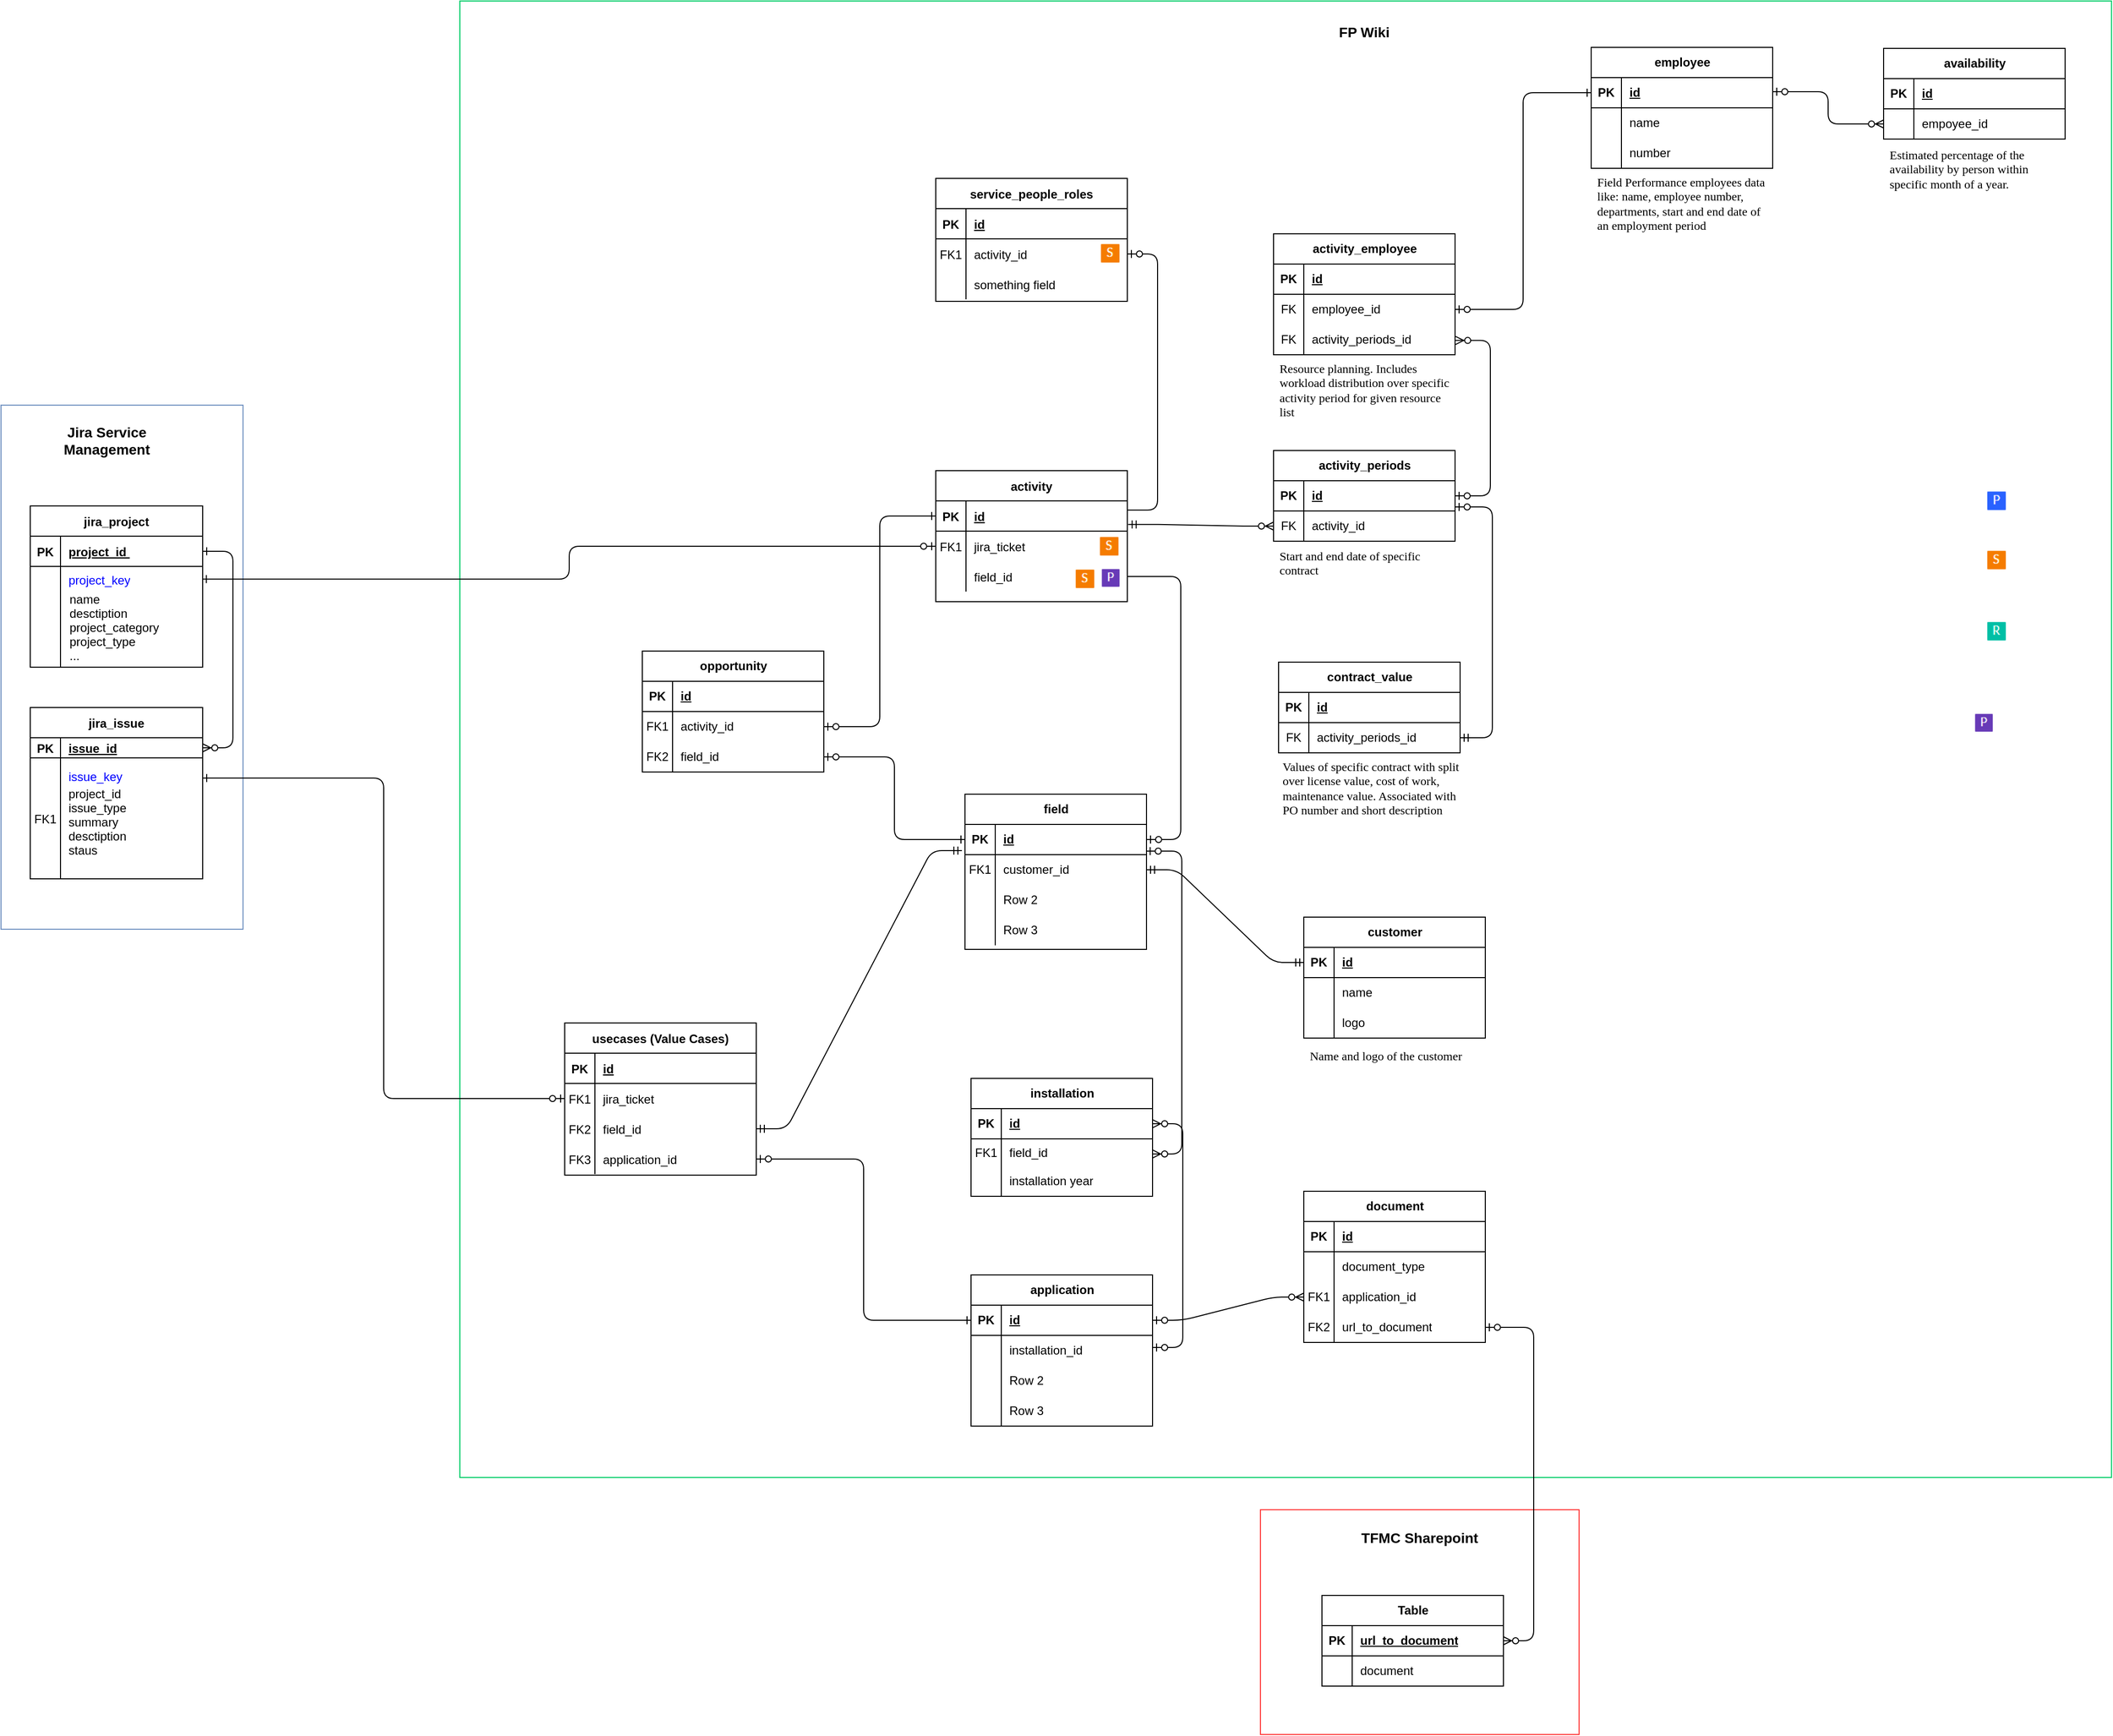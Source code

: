 <mxfile version="21.8.2" type="github">
  <diagram id="R2lEEEUBdFMjLlhIrx00" name="Page-1">
    <mxGraphModel dx="3068" dy="2893" grid="0" gridSize="10" guides="1" tooltips="1" connect="1" arrows="1" fold="1" page="1" pageScale="1" pageWidth="850" pageHeight="1100" math="0" shadow="0" extFonts="Permanent Marker^https://fonts.googleapis.com/css?family=Permanent+Marker">
      <root>
        <mxCell id="0" />
        <mxCell id="1" parent="0" />
        <mxCell id="nbaIaIKna3TNfPzppFAH-24" value="" style="rounded=0;whiteSpace=wrap;html=1;fillColor=none;strokeColor=#00CC66;" parent="1" vertex="1">
          <mxGeometry x="495" y="-381" width="1638" height="1465" as="geometry" />
        </mxCell>
        <mxCell id="nbaIaIKna3TNfPzppFAH-3" value="" style="rounded=0;whiteSpace=wrap;html=1;fillColor=none;strokeColor=#6c8ebf;" parent="1" vertex="1">
          <mxGeometry x="40" y="20" width="240" height="520" as="geometry" />
        </mxCell>
        <mxCell id="C-vyLk0tnHw3VtMMgP7b-1" value="" style="edgeStyle=entityRelationEdgeStyle;endArrow=ERzeroToMany;startArrow=ERone;endFill=1;startFill=0;entryX=1;entryY=0.5;entryDx=0;entryDy=0;" parent="1" source="C-vyLk0tnHw3VtMMgP7b-24" target="C-vyLk0tnHw3VtMMgP7b-3" edge="1">
          <mxGeometry width="100" height="100" relative="1" as="geometry">
            <mxPoint x="319" y="720" as="sourcePoint" />
            <mxPoint x="419" y="620" as="targetPoint" />
          </mxGeometry>
        </mxCell>
        <mxCell id="C-vyLk0tnHw3VtMMgP7b-12" value="" style="edgeStyle=elbowEdgeStyle;endArrow=ERone;startArrow=ERzeroToOne;endFill=0;startFill=0;exitX=0;exitY=0.5;exitDx=0;exitDy=0;" parent="1" source="C-vyLk0tnHw3VtMMgP7b-17" edge="1">
          <mxGeometry width="100" height="100" relative="1" as="geometry">
            <mxPoint x="535" y="300" as="sourcePoint" />
            <mxPoint x="240" y="390" as="targetPoint" />
          </mxGeometry>
        </mxCell>
        <mxCell id="C-vyLk0tnHw3VtMMgP7b-2" value="jira_issue" style="shape=table;startSize=30;container=1;collapsible=1;childLayout=tableLayout;fixedRows=1;rowLines=0;fontStyle=1;align=center;resizeLast=1;fillColor=none;" parent="1" vertex="1">
          <mxGeometry x="69" y="320" width="171" height="170" as="geometry" />
        </mxCell>
        <mxCell id="C-vyLk0tnHw3VtMMgP7b-3" value="" style="shape=partialRectangle;collapsible=0;dropTarget=0;pointerEvents=0;fillColor=none;points=[[0,0.5],[1,0.5]];portConstraint=eastwest;top=0;left=0;right=0;bottom=1;" parent="C-vyLk0tnHw3VtMMgP7b-2" vertex="1">
          <mxGeometry y="30" width="171" height="20" as="geometry" />
        </mxCell>
        <mxCell id="C-vyLk0tnHw3VtMMgP7b-4" value="PK" style="shape=partialRectangle;overflow=hidden;connectable=0;fillColor=none;top=0;left=0;bottom=0;right=0;fontStyle=1;" parent="C-vyLk0tnHw3VtMMgP7b-3" vertex="1">
          <mxGeometry width="30" height="20" as="geometry">
            <mxRectangle width="30" height="20" as="alternateBounds" />
          </mxGeometry>
        </mxCell>
        <mxCell id="C-vyLk0tnHw3VtMMgP7b-5" value="issue_id" style="shape=partialRectangle;overflow=hidden;connectable=0;fillColor=none;top=0;left=0;bottom=0;right=0;align=left;spacingLeft=6;fontStyle=5;" parent="C-vyLk0tnHw3VtMMgP7b-3" vertex="1">
          <mxGeometry x="30" width="141" height="20" as="geometry">
            <mxRectangle width="141" height="20" as="alternateBounds" />
          </mxGeometry>
        </mxCell>
        <mxCell id="C-vyLk0tnHw3VtMMgP7b-6" value="" style="shape=partialRectangle;collapsible=0;dropTarget=0;pointerEvents=0;fillColor=none;points=[[0,0.5],[1,0.5]];portConstraint=eastwest;top=0;left=0;right=0;bottom=0;" parent="C-vyLk0tnHw3VtMMgP7b-2" vertex="1">
          <mxGeometry y="50" width="171" height="120" as="geometry" />
        </mxCell>
        <mxCell id="C-vyLk0tnHw3VtMMgP7b-7" value="FK1" style="shape=partialRectangle;overflow=hidden;connectable=0;top=0;left=0;bottom=0;right=0;fillColor=none;" parent="C-vyLk0tnHw3VtMMgP7b-6" vertex="1">
          <mxGeometry width="30" height="120" as="geometry">
            <mxRectangle width="30" height="120" as="alternateBounds" />
          </mxGeometry>
        </mxCell>
        <mxCell id="C-vyLk0tnHw3VtMMgP7b-8" value="issue_key&#xa;&#xa;&#xa;&#xa;&#xa;&#xa;" style="shape=partialRectangle;overflow=hidden;connectable=0;fillColor=none;top=0;left=0;bottom=0;right=0;align=left;spacingLeft=6;fontColor=#0000FF;" parent="C-vyLk0tnHw3VtMMgP7b-6" vertex="1">
          <mxGeometry x="30" width="141" height="120" as="geometry">
            <mxRectangle width="141" height="120" as="alternateBounds" />
          </mxGeometry>
        </mxCell>
        <mxCell id="C-vyLk0tnHw3VtMMgP7b-13" value="usecases (Value Cases)" style="shape=table;startSize=30;container=1;collapsible=1;childLayout=tableLayout;fixedRows=1;rowLines=0;fontStyle=1;align=center;resizeLast=1;" parent="1" vertex="1">
          <mxGeometry x="599" y="633" width="190" height="151" as="geometry" />
        </mxCell>
        <mxCell id="C-vyLk0tnHw3VtMMgP7b-14" value="" style="shape=partialRectangle;collapsible=0;dropTarget=0;pointerEvents=0;fillColor=none;points=[[0,0.5],[1,0.5]];portConstraint=eastwest;top=0;left=0;right=0;bottom=1;" parent="C-vyLk0tnHw3VtMMgP7b-13" vertex="1">
          <mxGeometry y="30" width="190" height="30" as="geometry" />
        </mxCell>
        <mxCell id="C-vyLk0tnHw3VtMMgP7b-15" value="PK" style="shape=partialRectangle;overflow=hidden;connectable=0;fillColor=none;top=0;left=0;bottom=0;right=0;fontStyle=1;" parent="C-vyLk0tnHw3VtMMgP7b-14" vertex="1">
          <mxGeometry width="30" height="30" as="geometry">
            <mxRectangle width="30" height="30" as="alternateBounds" />
          </mxGeometry>
        </mxCell>
        <mxCell id="C-vyLk0tnHw3VtMMgP7b-16" value="id" style="shape=partialRectangle;overflow=hidden;connectable=0;fillColor=none;top=0;left=0;bottom=0;right=0;align=left;spacingLeft=6;fontStyle=5;" parent="C-vyLk0tnHw3VtMMgP7b-14" vertex="1">
          <mxGeometry x="30" width="160" height="30" as="geometry">
            <mxRectangle width="160" height="30" as="alternateBounds" />
          </mxGeometry>
        </mxCell>
        <mxCell id="C-vyLk0tnHw3VtMMgP7b-17" value="" style="shape=partialRectangle;collapsible=0;dropTarget=0;pointerEvents=0;fillColor=none;points=[[0,0.5],[1,0.5]];portConstraint=eastwest;top=0;left=0;right=0;bottom=0;" parent="C-vyLk0tnHw3VtMMgP7b-13" vertex="1">
          <mxGeometry y="60" width="190" height="30" as="geometry" />
        </mxCell>
        <mxCell id="C-vyLk0tnHw3VtMMgP7b-18" value="FK1" style="shape=partialRectangle;overflow=hidden;connectable=0;fillColor=none;top=0;left=0;bottom=0;right=0;" parent="C-vyLk0tnHw3VtMMgP7b-17" vertex="1">
          <mxGeometry width="30" height="30" as="geometry">
            <mxRectangle width="30" height="30" as="alternateBounds" />
          </mxGeometry>
        </mxCell>
        <mxCell id="C-vyLk0tnHw3VtMMgP7b-19" value="jira_ticket" style="shape=partialRectangle;overflow=hidden;connectable=0;fillColor=none;top=0;left=0;bottom=0;right=0;align=left;spacingLeft=6;" parent="C-vyLk0tnHw3VtMMgP7b-17" vertex="1">
          <mxGeometry x="30" width="160" height="30" as="geometry">
            <mxRectangle width="160" height="30" as="alternateBounds" />
          </mxGeometry>
        </mxCell>
        <mxCell id="C-vyLk0tnHw3VtMMgP7b-20" value="" style="shape=partialRectangle;collapsible=0;dropTarget=0;pointerEvents=0;fillColor=none;points=[[0,0.5],[1,0.5]];portConstraint=eastwest;top=0;left=0;right=0;bottom=0;" parent="C-vyLk0tnHw3VtMMgP7b-13" vertex="1">
          <mxGeometry y="90" width="190" height="30" as="geometry" />
        </mxCell>
        <mxCell id="C-vyLk0tnHw3VtMMgP7b-21" value="FK2" style="shape=partialRectangle;overflow=hidden;connectable=0;fillColor=none;top=0;left=0;bottom=0;right=0;" parent="C-vyLk0tnHw3VtMMgP7b-20" vertex="1">
          <mxGeometry width="30" height="30" as="geometry">
            <mxRectangle width="30" height="30" as="alternateBounds" />
          </mxGeometry>
        </mxCell>
        <mxCell id="C-vyLk0tnHw3VtMMgP7b-22" value="field_id" style="shape=partialRectangle;overflow=hidden;connectable=0;fillColor=none;top=0;left=0;bottom=0;right=0;align=left;spacingLeft=6;" parent="C-vyLk0tnHw3VtMMgP7b-20" vertex="1">
          <mxGeometry x="30" width="160" height="30" as="geometry">
            <mxRectangle width="160" height="30" as="alternateBounds" />
          </mxGeometry>
        </mxCell>
        <mxCell id="apR_s1m13ujuRBIN9-Eu-48" style="shape=partialRectangle;collapsible=0;dropTarget=0;pointerEvents=0;fillColor=none;points=[[0,0.5],[1,0.5]];portConstraint=eastwest;top=0;left=0;right=0;bottom=0;" vertex="1" parent="C-vyLk0tnHw3VtMMgP7b-13">
          <mxGeometry y="120" width="190" height="30" as="geometry" />
        </mxCell>
        <mxCell id="apR_s1m13ujuRBIN9-Eu-49" value="FK3" style="shape=partialRectangle;overflow=hidden;connectable=0;fillColor=none;top=0;left=0;bottom=0;right=0;" vertex="1" parent="apR_s1m13ujuRBIN9-Eu-48">
          <mxGeometry width="30" height="30" as="geometry">
            <mxRectangle width="30" height="30" as="alternateBounds" />
          </mxGeometry>
        </mxCell>
        <mxCell id="apR_s1m13ujuRBIN9-Eu-50" value="application_id" style="shape=partialRectangle;overflow=hidden;connectable=0;fillColor=none;top=0;left=0;bottom=0;right=0;align=left;spacingLeft=6;" vertex="1" parent="apR_s1m13ujuRBIN9-Eu-48">
          <mxGeometry x="30" width="160" height="30" as="geometry">
            <mxRectangle width="160" height="30" as="alternateBounds" />
          </mxGeometry>
        </mxCell>
        <mxCell id="C-vyLk0tnHw3VtMMgP7b-23" value="jira_project" style="shape=table;startSize=30;container=1;collapsible=1;childLayout=tableLayout;fixedRows=1;rowLines=0;fontStyle=1;align=center;resizeLast=1;" parent="1" vertex="1">
          <mxGeometry x="69" y="120" width="171" height="160" as="geometry" />
        </mxCell>
        <mxCell id="C-vyLk0tnHw3VtMMgP7b-24" value="" style="shape=partialRectangle;collapsible=0;dropTarget=0;pointerEvents=0;fillColor=none;points=[[0,0.5],[1,0.5]];portConstraint=eastwest;top=0;left=0;right=0;bottom=1;" parent="C-vyLk0tnHw3VtMMgP7b-23" vertex="1">
          <mxGeometry y="30" width="171" height="30" as="geometry" />
        </mxCell>
        <mxCell id="C-vyLk0tnHw3VtMMgP7b-25" value="PK" style="shape=partialRectangle;overflow=hidden;connectable=0;top=0;left=0;bottom=0;right=0;fontStyle=1;fillColor=none;" parent="C-vyLk0tnHw3VtMMgP7b-24" vertex="1">
          <mxGeometry width="30" height="30" as="geometry">
            <mxRectangle width="30" height="30" as="alternateBounds" />
          </mxGeometry>
        </mxCell>
        <mxCell id="C-vyLk0tnHw3VtMMgP7b-26" value="project_id " style="shape=partialRectangle;overflow=hidden;connectable=0;top=0;left=0;bottom=0;right=0;align=left;spacingLeft=6;fontStyle=5;fillColor=none;" parent="C-vyLk0tnHw3VtMMgP7b-24" vertex="1">
          <mxGeometry x="30" width="141" height="30" as="geometry">
            <mxRectangle width="141" height="30" as="alternateBounds" />
          </mxGeometry>
        </mxCell>
        <mxCell id="C-vyLk0tnHw3VtMMgP7b-27" value="" style="shape=partialRectangle;collapsible=0;dropTarget=0;pointerEvents=0;fillColor=none;points=[[0,0.5],[1,0.5]];portConstraint=eastwest;top=0;left=0;right=0;bottom=0;" parent="C-vyLk0tnHw3VtMMgP7b-23" vertex="1">
          <mxGeometry y="60" width="171" height="100" as="geometry" />
        </mxCell>
        <mxCell id="C-vyLk0tnHw3VtMMgP7b-28" value="" style="shape=partialRectangle;overflow=hidden;connectable=0;top=0;left=0;bottom=0;right=0;fillColor=none;" parent="C-vyLk0tnHw3VtMMgP7b-27" vertex="1">
          <mxGeometry width="30" height="100" as="geometry">
            <mxRectangle width="30" height="100" as="alternateBounds" />
          </mxGeometry>
        </mxCell>
        <mxCell id="C-vyLk0tnHw3VtMMgP7b-29" value="project_key&#xa;&#xa;&#xa;&#xa;&#xa;" style="shape=partialRectangle;overflow=hidden;connectable=0;top=0;left=0;bottom=0;right=0;align=left;spacingLeft=6;fillColor=none;labelBorderColor=none;whiteSpace=wrap;fontColor=#0000FF;" parent="C-vyLk0tnHw3VtMMgP7b-27" vertex="1">
          <mxGeometry x="30" width="141" height="100" as="geometry">
            <mxRectangle width="141" height="100" as="alternateBounds" />
          </mxGeometry>
        </mxCell>
        <mxCell id="nbaIaIKna3TNfPzppFAH-4" value="Jira Service Management" style="text;html=1;strokeColor=none;fillColor=none;align=center;verticalAlign=middle;whiteSpace=wrap;rounded=0;fontStyle=1;fontSize=14;" parent="1" vertex="1">
          <mxGeometry x="60" y="40" width="170" height="30" as="geometry" />
        </mxCell>
        <mxCell id="nbaIaIKna3TNfPzppFAH-5" value="" style="shape=partialRectangle;collapsible=0;dropTarget=0;pointerEvents=0;fillColor=none;points=[[0,0.5],[1,0.5]];portConstraint=eastwest;top=0;left=0;right=0;bottom=0;" parent="1" vertex="1">
          <mxGeometry x="70" y="200" width="171" height="80" as="geometry" />
        </mxCell>
        <mxCell id="nbaIaIKna3TNfPzppFAH-6" value="" style="shape=partialRectangle;overflow=hidden;connectable=0;top=0;left=0;bottom=0;right=0;fillColor=none;strokeWidth=2;strokeColor=default;" parent="nbaIaIKna3TNfPzppFAH-5" vertex="1">
          <mxGeometry width="30" height="80" as="geometry">
            <mxRectangle width="30" height="100" as="alternateBounds" />
          </mxGeometry>
        </mxCell>
        <mxCell id="nbaIaIKna3TNfPzppFAH-7" value="name&#xa;desctiption&#xa;project_category&#xa;project_type&#xa;..." style="shape=partialRectangle;overflow=hidden;connectable=0;top=0;left=0;bottom=0;right=0;align=left;spacingLeft=6;fillColor=none;" parent="nbaIaIKna3TNfPzppFAH-5" vertex="1">
          <mxGeometry x="30" width="141" height="80" as="geometry">
            <mxRectangle width="141" height="100" as="alternateBounds" />
          </mxGeometry>
        </mxCell>
        <mxCell id="nbaIaIKna3TNfPzppFAH-11" value="&#xa;project_id&#xa;issue_type&#xa;summary&#xa;desctiption&#xa;staus&#xa;...." style="shape=partialRectangle;overflow=hidden;connectable=0;fillColor=none;top=0;left=0;bottom=0;right=0;align=left;spacingLeft=6;" parent="1" vertex="1">
          <mxGeometry x="99" y="383" width="141" height="90" as="geometry">
            <mxRectangle width="141" height="140" as="alternateBounds" />
          </mxGeometry>
        </mxCell>
        <mxCell id="nbaIaIKna3TNfPzppFAH-13" value="activity" style="shape=table;startSize=30;container=1;collapsible=1;childLayout=tableLayout;fixedRows=1;rowLines=0;fontStyle=1;align=center;resizeLast=1;" parent="1" vertex="1">
          <mxGeometry x="967" y="85" width="190" height="130" as="geometry">
            <mxRectangle x="600" y="100" width="80" height="30" as="alternateBounds" />
          </mxGeometry>
        </mxCell>
        <mxCell id="nbaIaIKna3TNfPzppFAH-14" value="" style="shape=partialRectangle;collapsible=0;dropTarget=0;pointerEvents=0;fillColor=none;points=[[0,0.5],[1,0.5]];portConstraint=eastwest;top=0;left=0;right=0;bottom=1;" parent="nbaIaIKna3TNfPzppFAH-13" vertex="1">
          <mxGeometry y="30" width="190" height="30" as="geometry" />
        </mxCell>
        <mxCell id="nbaIaIKna3TNfPzppFAH-15" value="PK" style="shape=partialRectangle;overflow=hidden;connectable=0;fillColor=none;top=0;left=0;bottom=0;right=0;fontStyle=1;" parent="nbaIaIKna3TNfPzppFAH-14" vertex="1">
          <mxGeometry width="30" height="30" as="geometry">
            <mxRectangle width="30" height="30" as="alternateBounds" />
          </mxGeometry>
        </mxCell>
        <mxCell id="nbaIaIKna3TNfPzppFAH-16" value="id" style="shape=partialRectangle;overflow=hidden;connectable=0;fillColor=none;top=0;left=0;bottom=0;right=0;align=left;spacingLeft=6;fontStyle=5;" parent="nbaIaIKna3TNfPzppFAH-14" vertex="1">
          <mxGeometry x="30" width="160" height="30" as="geometry">
            <mxRectangle width="160" height="30" as="alternateBounds" />
          </mxGeometry>
        </mxCell>
        <mxCell id="nbaIaIKna3TNfPzppFAH-17" value="" style="shape=partialRectangle;collapsible=0;dropTarget=0;pointerEvents=0;fillColor=none;points=[[0,0.5],[1,0.5]];portConstraint=eastwest;top=0;left=0;right=0;bottom=0;" parent="nbaIaIKna3TNfPzppFAH-13" vertex="1">
          <mxGeometry y="60" width="190" height="30" as="geometry" />
        </mxCell>
        <mxCell id="nbaIaIKna3TNfPzppFAH-18" value="FK1" style="shape=partialRectangle;overflow=hidden;connectable=0;fillColor=none;top=0;left=0;bottom=0;right=0;" parent="nbaIaIKna3TNfPzppFAH-17" vertex="1">
          <mxGeometry width="30" height="30" as="geometry">
            <mxRectangle width="30" height="30" as="alternateBounds" />
          </mxGeometry>
        </mxCell>
        <mxCell id="nbaIaIKna3TNfPzppFAH-19" value="jira_ticket" style="shape=partialRectangle;overflow=hidden;connectable=0;fillColor=none;top=0;left=0;bottom=0;right=0;align=left;spacingLeft=6;" parent="nbaIaIKna3TNfPzppFAH-17" vertex="1">
          <mxGeometry x="30" width="160" height="30" as="geometry">
            <mxRectangle width="160" height="30" as="alternateBounds" />
          </mxGeometry>
        </mxCell>
        <mxCell id="nbaIaIKna3TNfPzppFAH-20" value="" style="shape=partialRectangle;collapsible=0;dropTarget=0;pointerEvents=0;fillColor=none;points=[[0,0.5],[1,0.5]];portConstraint=eastwest;top=0;left=0;right=0;bottom=0;" parent="nbaIaIKna3TNfPzppFAH-13" vertex="1">
          <mxGeometry y="90" width="190" height="30" as="geometry" />
        </mxCell>
        <mxCell id="nbaIaIKna3TNfPzppFAH-21" value="" style="shape=partialRectangle;overflow=hidden;connectable=0;fillColor=none;top=0;left=0;bottom=0;right=0;" parent="nbaIaIKna3TNfPzppFAH-20" vertex="1">
          <mxGeometry width="30" height="30" as="geometry">
            <mxRectangle width="30" height="30" as="alternateBounds" />
          </mxGeometry>
        </mxCell>
        <mxCell id="nbaIaIKna3TNfPzppFAH-22" value="field_id" style="shape=partialRectangle;overflow=hidden;connectable=0;fillColor=none;top=0;left=0;bottom=0;right=0;align=left;spacingLeft=6;" parent="nbaIaIKna3TNfPzppFAH-20" vertex="1">
          <mxGeometry x="30" width="160" height="30" as="geometry">
            <mxRectangle width="160" height="30" as="alternateBounds" />
          </mxGeometry>
        </mxCell>
        <mxCell id="nbaIaIKna3TNfPzppFAH-23" value="" style="edgeStyle=elbowEdgeStyle;endArrow=ERone;startArrow=ERzeroToOne;endFill=0;startFill=0;entryX=0.998;entryY=0.126;entryDx=0;entryDy=0;entryPerimeter=0;" parent="1" source="nbaIaIKna3TNfPzppFAH-17" target="C-vyLk0tnHw3VtMMgP7b-27" edge="1">
          <mxGeometry width="100" height="100" relative="1" as="geometry">
            <mxPoint x="530" y="170" as="sourcePoint" />
            <mxPoint x="240" y="210" as="targetPoint" />
          </mxGeometry>
        </mxCell>
        <mxCell id="nbaIaIKna3TNfPzppFAH-25" value="FP Wiki" style="text;html=1;strokeColor=none;fillColor=none;align=center;verticalAlign=middle;whiteSpace=wrap;rounded=0;fontStyle=1;fontSize=14;" parent="1" vertex="1">
          <mxGeometry x="1307" y="-365" width="170" height="30" as="geometry" />
        </mxCell>
        <mxCell id="fOIg7jz6yHmBjozn-Fb_-12" value="service_people_roles" style="shape=table;startSize=30;container=1;collapsible=1;childLayout=tableLayout;fixedRows=1;rowLines=0;fontStyle=1;align=center;resizeLast=1;" parent="1" vertex="1">
          <mxGeometry x="967" y="-205" width="190" height="122" as="geometry">
            <mxRectangle x="540" y="110" width="80" height="30" as="alternateBounds" />
          </mxGeometry>
        </mxCell>
        <mxCell id="fOIg7jz6yHmBjozn-Fb_-13" value="" style="shape=partialRectangle;collapsible=0;dropTarget=0;pointerEvents=0;fillColor=none;points=[[0,0.5],[1,0.5]];portConstraint=eastwest;top=0;left=0;right=0;bottom=1;" parent="fOIg7jz6yHmBjozn-Fb_-12" vertex="1">
          <mxGeometry y="30" width="190" height="30" as="geometry" />
        </mxCell>
        <mxCell id="fOIg7jz6yHmBjozn-Fb_-14" value="PK" style="shape=partialRectangle;overflow=hidden;connectable=0;fillColor=none;top=0;left=0;bottom=0;right=0;fontStyle=1;" parent="fOIg7jz6yHmBjozn-Fb_-13" vertex="1">
          <mxGeometry width="30" height="30" as="geometry">
            <mxRectangle width="30" height="30" as="alternateBounds" />
          </mxGeometry>
        </mxCell>
        <mxCell id="fOIg7jz6yHmBjozn-Fb_-15" value="id" style="shape=partialRectangle;overflow=hidden;connectable=0;fillColor=none;top=0;left=0;bottom=0;right=0;align=left;spacingLeft=6;fontStyle=5;" parent="fOIg7jz6yHmBjozn-Fb_-13" vertex="1">
          <mxGeometry x="30" width="160" height="30" as="geometry">
            <mxRectangle width="160" height="30" as="alternateBounds" />
          </mxGeometry>
        </mxCell>
        <mxCell id="fOIg7jz6yHmBjozn-Fb_-16" value="" style="shape=partialRectangle;collapsible=0;dropTarget=0;pointerEvents=0;fillColor=none;points=[[0,0.5],[1,0.5]];portConstraint=eastwest;top=0;left=0;right=0;bottom=0;" parent="fOIg7jz6yHmBjozn-Fb_-12" vertex="1">
          <mxGeometry y="60" width="190" height="30" as="geometry" />
        </mxCell>
        <mxCell id="fOIg7jz6yHmBjozn-Fb_-17" value="FK1" style="shape=partialRectangle;overflow=hidden;connectable=0;fillColor=none;top=0;left=0;bottom=0;right=0;" parent="fOIg7jz6yHmBjozn-Fb_-16" vertex="1">
          <mxGeometry width="30" height="30" as="geometry">
            <mxRectangle width="30" height="30" as="alternateBounds" />
          </mxGeometry>
        </mxCell>
        <mxCell id="fOIg7jz6yHmBjozn-Fb_-18" value="activity_id" style="shape=partialRectangle;overflow=hidden;connectable=0;fillColor=none;top=0;left=0;bottom=0;right=0;align=left;spacingLeft=6;" parent="fOIg7jz6yHmBjozn-Fb_-16" vertex="1">
          <mxGeometry x="30" width="160" height="30" as="geometry">
            <mxRectangle width="160" height="30" as="alternateBounds" />
          </mxGeometry>
        </mxCell>
        <mxCell id="fOIg7jz6yHmBjozn-Fb_-19" value="" style="shape=partialRectangle;collapsible=0;dropTarget=0;pointerEvents=0;fillColor=none;points=[[0,0.5],[1,0.5]];portConstraint=eastwest;top=0;left=0;right=0;bottom=0;" parent="fOIg7jz6yHmBjozn-Fb_-12" vertex="1">
          <mxGeometry y="90" width="190" height="30" as="geometry" />
        </mxCell>
        <mxCell id="fOIg7jz6yHmBjozn-Fb_-20" value="" style="shape=partialRectangle;overflow=hidden;connectable=0;fillColor=none;top=0;left=0;bottom=0;right=0;" parent="fOIg7jz6yHmBjozn-Fb_-19" vertex="1">
          <mxGeometry width="30" height="30" as="geometry">
            <mxRectangle width="30" height="30" as="alternateBounds" />
          </mxGeometry>
        </mxCell>
        <mxCell id="fOIg7jz6yHmBjozn-Fb_-21" value="something field" style="shape=partialRectangle;overflow=hidden;connectable=0;fillColor=none;top=0;left=0;bottom=0;right=0;align=left;spacingLeft=6;" parent="fOIg7jz6yHmBjozn-Fb_-19" vertex="1">
          <mxGeometry x="30" width="160" height="30" as="geometry">
            <mxRectangle width="160" height="30" as="alternateBounds" />
          </mxGeometry>
        </mxCell>
        <mxCell id="fOIg7jz6yHmBjozn-Fb_-50" value="field" style="shape=table;startSize=30;container=1;collapsible=1;childLayout=tableLayout;fixedRows=1;rowLines=0;fontStyle=1;align=center;resizeLast=1;html=1;" parent="1" vertex="1">
          <mxGeometry x="996" y="406" width="180" height="154" as="geometry" />
        </mxCell>
        <mxCell id="fOIg7jz6yHmBjozn-Fb_-51" value="" style="shape=tableRow;horizontal=0;startSize=0;swimlaneHead=0;swimlaneBody=0;fillColor=none;collapsible=0;dropTarget=0;points=[[0,0.5],[1,0.5]];portConstraint=eastwest;top=0;left=0;right=0;bottom=1;" parent="fOIg7jz6yHmBjozn-Fb_-50" vertex="1">
          <mxGeometry y="30" width="180" height="30" as="geometry" />
        </mxCell>
        <mxCell id="fOIg7jz6yHmBjozn-Fb_-52" value="PK" style="shape=partialRectangle;connectable=0;fillColor=none;top=0;left=0;bottom=0;right=0;fontStyle=1;overflow=hidden;whiteSpace=wrap;html=1;" parent="fOIg7jz6yHmBjozn-Fb_-51" vertex="1">
          <mxGeometry width="30" height="30" as="geometry">
            <mxRectangle width="30" height="30" as="alternateBounds" />
          </mxGeometry>
        </mxCell>
        <mxCell id="fOIg7jz6yHmBjozn-Fb_-53" value="id" style="shape=partialRectangle;connectable=0;fillColor=none;top=0;left=0;bottom=0;right=0;align=left;spacingLeft=6;fontStyle=5;overflow=hidden;whiteSpace=wrap;html=1;" parent="fOIg7jz6yHmBjozn-Fb_-51" vertex="1">
          <mxGeometry x="30" width="150" height="30" as="geometry">
            <mxRectangle width="150" height="30" as="alternateBounds" />
          </mxGeometry>
        </mxCell>
        <mxCell id="fOIg7jz6yHmBjozn-Fb_-54" value="" style="shape=tableRow;horizontal=0;startSize=0;swimlaneHead=0;swimlaneBody=0;fillColor=none;collapsible=0;dropTarget=0;points=[[0,0.5],[1,0.5]];portConstraint=eastwest;top=0;left=0;right=0;bottom=0;" parent="fOIg7jz6yHmBjozn-Fb_-50" vertex="1">
          <mxGeometry y="60" width="180" height="30" as="geometry" />
        </mxCell>
        <mxCell id="fOIg7jz6yHmBjozn-Fb_-55" value="FK1" style="shape=partialRectangle;connectable=0;fillColor=none;top=0;left=0;bottom=0;right=0;editable=1;overflow=hidden;whiteSpace=wrap;html=1;" parent="fOIg7jz6yHmBjozn-Fb_-54" vertex="1">
          <mxGeometry width="30" height="30" as="geometry">
            <mxRectangle width="30" height="30" as="alternateBounds" />
          </mxGeometry>
        </mxCell>
        <mxCell id="fOIg7jz6yHmBjozn-Fb_-56" value="customer_id" style="shape=partialRectangle;connectable=0;fillColor=none;top=0;left=0;bottom=0;right=0;align=left;spacingLeft=6;overflow=hidden;whiteSpace=wrap;html=1;" parent="fOIg7jz6yHmBjozn-Fb_-54" vertex="1">
          <mxGeometry x="30" width="150" height="30" as="geometry">
            <mxRectangle width="150" height="30" as="alternateBounds" />
          </mxGeometry>
        </mxCell>
        <mxCell id="fOIg7jz6yHmBjozn-Fb_-57" value="" style="shape=tableRow;horizontal=0;startSize=0;swimlaneHead=0;swimlaneBody=0;fillColor=none;collapsible=0;dropTarget=0;points=[[0,0.5],[1,0.5]];portConstraint=eastwest;top=0;left=0;right=0;bottom=0;" parent="fOIg7jz6yHmBjozn-Fb_-50" vertex="1">
          <mxGeometry y="90" width="180" height="30" as="geometry" />
        </mxCell>
        <mxCell id="fOIg7jz6yHmBjozn-Fb_-58" value="" style="shape=partialRectangle;connectable=0;fillColor=none;top=0;left=0;bottom=0;right=0;editable=1;overflow=hidden;whiteSpace=wrap;html=1;" parent="fOIg7jz6yHmBjozn-Fb_-57" vertex="1">
          <mxGeometry width="30" height="30" as="geometry">
            <mxRectangle width="30" height="30" as="alternateBounds" />
          </mxGeometry>
        </mxCell>
        <mxCell id="fOIg7jz6yHmBjozn-Fb_-59" value="Row 2" style="shape=partialRectangle;connectable=0;fillColor=none;top=0;left=0;bottom=0;right=0;align=left;spacingLeft=6;overflow=hidden;whiteSpace=wrap;html=1;" parent="fOIg7jz6yHmBjozn-Fb_-57" vertex="1">
          <mxGeometry x="30" width="150" height="30" as="geometry">
            <mxRectangle width="150" height="30" as="alternateBounds" />
          </mxGeometry>
        </mxCell>
        <mxCell id="fOIg7jz6yHmBjozn-Fb_-60" value="" style="shape=tableRow;horizontal=0;startSize=0;swimlaneHead=0;swimlaneBody=0;fillColor=none;collapsible=0;dropTarget=0;points=[[0,0.5],[1,0.5]];portConstraint=eastwest;top=0;left=0;right=0;bottom=0;" parent="fOIg7jz6yHmBjozn-Fb_-50" vertex="1">
          <mxGeometry y="120" width="180" height="30" as="geometry" />
        </mxCell>
        <mxCell id="fOIg7jz6yHmBjozn-Fb_-61" value="" style="shape=partialRectangle;connectable=0;fillColor=none;top=0;left=0;bottom=0;right=0;editable=1;overflow=hidden;whiteSpace=wrap;html=1;" parent="fOIg7jz6yHmBjozn-Fb_-60" vertex="1">
          <mxGeometry width="30" height="30" as="geometry">
            <mxRectangle width="30" height="30" as="alternateBounds" />
          </mxGeometry>
        </mxCell>
        <mxCell id="fOIg7jz6yHmBjozn-Fb_-62" value="Row 3" style="shape=partialRectangle;connectable=0;fillColor=none;top=0;left=0;bottom=0;right=0;align=left;spacingLeft=6;overflow=hidden;whiteSpace=wrap;html=1;" parent="fOIg7jz6yHmBjozn-Fb_-60" vertex="1">
          <mxGeometry x="30" width="150" height="30" as="geometry">
            <mxRectangle width="150" height="30" as="alternateBounds" />
          </mxGeometry>
        </mxCell>
        <mxCell id="fOIg7jz6yHmBjozn-Fb_-76" value="" style="shape=image;verticalLabelPosition=bottom;labelBackgroundColor=default;verticalAlign=top;aspect=fixed;imageAspect=0;image=data:image/png,iVBORw0KGgoAAAANSUhEUgAAACIAAAAgCAYAAAB3j6rJAAABEElEQVRYCe2XSwqDMBRFs6muzGn30YnrcNYlOHXoApw4KkL93BLJxaTBkmgMoUQoVwq+HM9LogokcohEOJAuyPC44XUXl/7kGN+HZeRqCNbPIDTB/EMj1ROLcVs9psp9khuXAvbypbqfWTdrnaUt1OoqMA3yL3eYACBq0K48tcQDgJSYAWw23NuhWw4A4t8GHYDnAUAE3m1v1JlrfytGgcOTVT4C1ITVC/oA6dfJ8yBb/NixbNRVs9MGZcjVCtGZQYysE1BtcBFBCow1NzLNzmokYmu2FdNg5HsLJ67HJseWMI+1xnrO+G9wBGAeA6GJE0kAZgahCWY2QhPMbIQmmJaRZD6wSBg7LSOxATheMiAfsE0gj917CQ4AAAAASUVORK5CYII=;" parent="1" vertex="1">
          <mxGeometry x="1127" y="148.71" width="24" height="22.59" as="geometry" />
        </mxCell>
        <mxCell id="fOIg7jz6yHmBjozn-Fb_-77" value="" style="shape=image;verticalLabelPosition=bottom;labelBackgroundColor=default;verticalAlign=top;aspect=fixed;imageAspect=0;image=data:image/png,iVBORw0KGgoAAAANSUhEUgAAACIAAAAgCAYAAAB3j6rJAAAA60lEQVRYCe2XMQ6DMAxFc6merNdhzR26VFyg6sgCO2wRA0PV4VdRGil1EMSCUKtNJBRlsR8//xuhIGQpIRyQC3K6XaBqnfWxPeiKFMkN4esXEK+E339IkX6kL+POU8cyOC3CN+sbpOmDZHm454BzYuLygNjmc4ALUPlA6g4NAGPuSVf0ByAirqYdYKzWjOTsdjW0EAfCDjW6Nse3mmzJB65tEOeFtOw3WSMvuLQAI6oEgIwgGuqbHvmYrMFAEzBHNJxf0tKz3awMH3g/zO0FhKpSFCmKUAXoedUjYn6wKOlR5+jre1Rj2kcMyAs/VxPNxTJ/PwAAAABJRU5ErkJggg==;" parent="1" vertex="1">
          <mxGeometry x="2007" y="233" width="24" height="22.59" as="geometry" />
        </mxCell>
        <mxCell id="fOIg7jz6yHmBjozn-Fb_-78" value="" style="shape=image;verticalLabelPosition=bottom;labelBackgroundColor=default;verticalAlign=top;aspect=fixed;imageAspect=0;image=data:image/png,iVBORw0KGgoAAAANSUhEUgAAACIAAAAfCAYAAACCox+xAAAAv0lEQVRYCe2XwQmAMAxFXceBXMBVvDmLW/TiBj15dQCh50gtgfJ7sBRTqiYgJQeT158fxI4aiQ45homoH2Uf3wMjAZGG4PoKwkrw+S1FVof3Cflm8k2OFYrMeoE4ojnarmUPpQ+bByMG4mfPMEsEyJ7AUxSkN6F8zoj+AdLEaGYbxK5vVhwyEeVCeONiPLa+uBV3uYKgQqqIiCJYtCR/ZDQljfEdBVFFUAHM3+ORZn6wULJaefL1rdUY+ygIKnIC2Wfc2eOewaMAAAAASUVORK5CYII=;" parent="1" vertex="1">
          <mxGeometry x="2007" y="105" width="24" height="21.88" as="geometry" />
        </mxCell>
        <mxCell id="fOIg7jz6yHmBjozn-Fb_-79" value="" style="shape=image;verticalLabelPosition=bottom;labelBackgroundColor=default;verticalAlign=top;aspect=fixed;imageAspect=0;image=data:image/png,iVBORw0KGgoAAAANSUhEUgAAAB8AAAAhCAYAAAAh3nDkAAAA2UlEQVRYCe2XsQqDMBRF/a7+Tgc/pT/jKPQHpJuzHbt16Ra6uNySpBc09MkbTELlBeRCwJyX+24iNqg4mopsBPjlfEN7umZ9PCMdAZ4bzPUNTgf+wfYJd8d61/rs9UFdv4mYdgZC1i/cvdAtTsXwiMu9x0l1UnaF+2JjAQ7DoihpE7vD2z72Q2P/seDVbO/GOThZJnBp0wBowT6E6VBeMr+PmpRqad7gdMBsV93NUpC087SbqrRd/+XaKoRQqsGt51kdYNCoIXBVfxpYSWkNOy8NJc/gdKKofgBueOaER6ogtwAAAABJRU5ErkJggg==;" parent="1" vertex="1">
          <mxGeometry x="1997" y="325" width="21" height="22.35" as="geometry" />
        </mxCell>
        <mxCell id="fOIg7jz6yHmBjozn-Fb_-80" value="" style="shape=image;verticalLabelPosition=bottom;labelBackgroundColor=default;verticalAlign=top;aspect=fixed;imageAspect=0;image=data:image/png,iVBORw0KGgoAAAANSUhEUgAAACIAAAAgCAYAAAB3j6rJAAABEElEQVRYCe2XSwqDMBRFs6muzGn30YnrcNYlOHXoApw4KkL93BLJxaTBkmgMoUQoVwq+HM9LogokcohEOJAuyPC44XUXl/7kGN+HZeRqCNbPIDTB/EMj1ROLcVs9psp9khuXAvbypbqfWTdrnaUt1OoqMA3yL3eYACBq0K48tcQDgJSYAWw23NuhWw4A4t8GHYDnAUAE3m1v1JlrfytGgcOTVT4C1ITVC/oA6dfJ8yBb/NixbNRVs9MGZcjVCtGZQYysE1BtcBFBCow1NzLNzmokYmu2FdNg5HsLJ67HJseWMI+1xnrO+G9wBGAeA6GJE0kAZgahCWY2QhPMbIQmmJaRZD6wSBg7LSOxATheMiAfsE0gj917CQ4AAAAASUVORK5CYII=;" parent="1" vertex="1">
          <mxGeometry x="1128" y="-142" width="24" height="22.59" as="geometry" />
        </mxCell>
        <mxCell id="fOIg7jz6yHmBjozn-Fb_-84" value="" style="edgeStyle=entityRelationEdgeStyle;fontSize=12;html=1;endArrow=ERzeroToMany;startArrow=ERmandOne;rounded=0;entryX=0;entryY=0.5;entryDx=0;entryDy=0;exitX=1.004;exitY=0.78;exitDx=0;exitDy=0;exitPerimeter=0;" parent="1" source="nbaIaIKna3TNfPzppFAH-14" target="fOIg7jz6yHmBjozn-Fb_-67" edge="1">
          <mxGeometry width="100" height="100" relative="1" as="geometry">
            <mxPoint x="1157" y="145" as="sourcePoint" />
            <mxPoint x="1257" y="45" as="targetPoint" />
          </mxGeometry>
        </mxCell>
        <mxCell id="fOIg7jz6yHmBjozn-Fb_-85" value="" style="shape=image;verticalLabelPosition=bottom;labelBackgroundColor=default;verticalAlign=top;aspect=fixed;imageAspect=0;image=data:image/png,iVBORw0KGgoAAAANSUhEUgAAACIAAAAgCAYAAAB3j6rJAAABEElEQVRYCe2XSwqDMBRFs6muzGn30YnrcNYlOHXoApw4KkL93BLJxaTBkmgMoUQoVwq+HM9LogokcohEOJAuyPC44XUXl/7kGN+HZeRqCNbPIDTB/EMj1ROLcVs9psp9khuXAvbypbqfWTdrnaUt1OoqMA3yL3eYACBq0K48tcQDgJSYAWw23NuhWw4A4t8GHYDnAUAE3m1v1JlrfytGgcOTVT4C1ITVC/oA6dfJ8yBb/NixbNRVs9MGZcjVCtGZQYysE1BtcBFBCow1NzLNzmokYmu2FdNg5HsLJ67HJseWMI+1xnrO+G9wBGAeA6GJE0kAZgahCWY2QhPMbIQmmJaRZD6wSBg7LSOxATheMiAfsE0gj917CQ4AAAAASUVORK5CYII=;" parent="1" vertex="1">
          <mxGeometry x="2007" y="162.41" width="24" height="22.59" as="geometry" />
        </mxCell>
        <mxCell id="fOIg7jz6yHmBjozn-Fb_-87" value="" style="shape=image;verticalLabelPosition=bottom;labelBackgroundColor=default;verticalAlign=top;aspect=fixed;imageAspect=0;image=data:image/png,iVBORw0KGgoAAAANSUhEUgAAACIAAAAgCAYAAAB3j6rJAAABEElEQVRYCe2XSwqDMBRFs6muzGn30YnrcNYlOHXoApw4KkL93BLJxaTBkmgMoUQoVwq+HM9LogokcohEOJAuyPC44XUXl/7kGN+HZeRqCNbPIDTB/EMj1ROLcVs9psp9khuXAvbypbqfWTdrnaUt1OoqMA3yL3eYACBq0K48tcQDgJSYAWw23NuhWw4A4t8GHYDnAUAE3m1v1JlrfytGgcOTVT4C1ITVC/oA6dfJ8yBb/NixbNRVs9MGZcjVCtGZQYysE1BtcBFBCow1NzLNzmokYmu2FdNg5HsLJ67HJseWMI+1xnrO+G9wBGAeA6GJE0kAZgahCWY2QhPMbIQmmJaRZD6wSBg7LSOxATheMiAfsE0gj917CQ4AAAAASUVORK5CYII=;" parent="1" vertex="1">
          <mxGeometry x="1103" y="181.0" width="24" height="22.59" as="geometry" />
        </mxCell>
        <mxCell id="fOIg7jz6yHmBjozn-Fb_-88" value="" style="shape=image;verticalLabelPosition=bottom;labelBackgroundColor=default;verticalAlign=top;aspect=fixed;imageAspect=0;image=data:image/png,iVBORw0KGgoAAAANSUhEUgAAAB8AAAAhCAYAAAAh3nDkAAAA2UlEQVRYCe2XsQqDMBRF/a7+Tgc/pT/jKPQHpJuzHbt16Ra6uNySpBc09MkbTELlBeRCwJyX+24iNqg4mopsBPjlfEN7umZ9PCMdAZ4bzPUNTgf+wfYJd8d61/rs9UFdv4mYdgZC1i/cvdAtTsXwiMu9x0l1UnaF+2JjAQ7DoihpE7vD2z72Q2P/seDVbO/GOThZJnBp0wBowT6E6VBeMr+PmpRqad7gdMBsV93NUpC087SbqrRd/+XaKoRQqsGt51kdYNCoIXBVfxpYSWkNOy8NJc/gdKKofgBueOaER6ogtwAAAABJRU5ErkJggg==;" parent="1" vertex="1">
          <mxGeometry x="1131" y="181.24" width="21" height="22.35" as="geometry" />
        </mxCell>
        <mxCell id="fOIg7jz6yHmBjozn-Fb_-90" value="" style="edgeStyle=entityRelationEdgeStyle;fontSize=12;html=1;endArrow=ERzeroToOne;endFill=1;rounded=1;entryX=1;entryY=0.5;entryDx=0;entryDy=0;exitX=1;exitY=0.304;exitDx=0;exitDy=0;exitPerimeter=0;" parent="1" source="nbaIaIKna3TNfPzppFAH-14" target="fOIg7jz6yHmBjozn-Fb_-16" edge="1">
          <mxGeometry width="100" height="100" relative="1" as="geometry">
            <mxPoint x="1157" y="122" as="sourcePoint" />
            <mxPoint x="1257" y="25" as="targetPoint" />
          </mxGeometry>
        </mxCell>
        <mxCell id="fOIg7jz6yHmBjozn-Fb_-92" value="" style="edgeStyle=orthogonalEdgeStyle;fontSize=12;html=1;endArrow=ERzeroToOne;endFill=1;rounded=1;exitX=1;exitY=0.5;exitDx=0;exitDy=0;" parent="1" source="nbaIaIKna3TNfPzppFAH-20" target="fOIg7jz6yHmBjozn-Fb_-51" edge="1">
          <mxGeometry width="100" height="100" relative="1" as="geometry">
            <mxPoint x="1167" y="335" as="sourcePoint" />
            <mxPoint x="1267" y="235" as="targetPoint" />
            <Array as="points">
              <mxPoint x="1210" y="190" />
              <mxPoint x="1210" y="451" />
            </Array>
          </mxGeometry>
        </mxCell>
        <mxCell id="fOIg7jz6yHmBjozn-Fb_-93" value="activity_employee" style="shape=table;startSize=30;container=1;collapsible=1;childLayout=tableLayout;fixedRows=1;rowLines=0;fontStyle=1;align=center;resizeLast=1;html=1;" parent="1" vertex="1">
          <mxGeometry x="1302" y="-150" width="180" height="120" as="geometry" />
        </mxCell>
        <mxCell id="fOIg7jz6yHmBjozn-Fb_-94" value="" style="shape=tableRow;horizontal=0;startSize=0;swimlaneHead=0;swimlaneBody=0;fillColor=none;collapsible=0;dropTarget=0;points=[[0,0.5],[1,0.5]];portConstraint=eastwest;top=0;left=0;right=0;bottom=1;" parent="fOIg7jz6yHmBjozn-Fb_-93" vertex="1">
          <mxGeometry y="30" width="180" height="30" as="geometry" />
        </mxCell>
        <mxCell id="fOIg7jz6yHmBjozn-Fb_-95" value="PK" style="shape=partialRectangle;connectable=0;fillColor=none;top=0;left=0;bottom=0;right=0;fontStyle=1;overflow=hidden;whiteSpace=wrap;html=1;" parent="fOIg7jz6yHmBjozn-Fb_-94" vertex="1">
          <mxGeometry width="30" height="30" as="geometry">
            <mxRectangle width="30" height="30" as="alternateBounds" />
          </mxGeometry>
        </mxCell>
        <mxCell id="fOIg7jz6yHmBjozn-Fb_-96" value="id" style="shape=partialRectangle;connectable=0;fillColor=none;top=0;left=0;bottom=0;right=0;align=left;spacingLeft=6;fontStyle=5;overflow=hidden;whiteSpace=wrap;html=1;" parent="fOIg7jz6yHmBjozn-Fb_-94" vertex="1">
          <mxGeometry x="30" width="150" height="30" as="geometry">
            <mxRectangle width="150" height="30" as="alternateBounds" />
          </mxGeometry>
        </mxCell>
        <mxCell id="fOIg7jz6yHmBjozn-Fb_-97" value="" style="shape=tableRow;horizontal=0;startSize=0;swimlaneHead=0;swimlaneBody=0;fillColor=none;collapsible=0;dropTarget=0;points=[[0,0.5],[1,0.5]];portConstraint=eastwest;top=0;left=0;right=0;bottom=0;" parent="fOIg7jz6yHmBjozn-Fb_-93" vertex="1">
          <mxGeometry y="60" width="180" height="30" as="geometry" />
        </mxCell>
        <mxCell id="fOIg7jz6yHmBjozn-Fb_-98" value="FK" style="shape=partialRectangle;connectable=0;fillColor=none;top=0;left=0;bottom=0;right=0;editable=1;overflow=hidden;whiteSpace=wrap;html=1;" parent="fOIg7jz6yHmBjozn-Fb_-97" vertex="1">
          <mxGeometry width="30" height="30" as="geometry">
            <mxRectangle width="30" height="30" as="alternateBounds" />
          </mxGeometry>
        </mxCell>
        <mxCell id="fOIg7jz6yHmBjozn-Fb_-99" value="employee_id" style="shape=partialRectangle;connectable=0;fillColor=none;top=0;left=0;bottom=0;right=0;align=left;spacingLeft=6;overflow=hidden;whiteSpace=wrap;html=1;" parent="fOIg7jz6yHmBjozn-Fb_-97" vertex="1">
          <mxGeometry x="30" width="150" height="30" as="geometry">
            <mxRectangle width="150" height="30" as="alternateBounds" />
          </mxGeometry>
        </mxCell>
        <mxCell id="fOIg7jz6yHmBjozn-Fb_-100" value="" style="shape=tableRow;horizontal=0;startSize=0;swimlaneHead=0;swimlaneBody=0;fillColor=none;collapsible=0;dropTarget=0;points=[[0,0.5],[1,0.5]];portConstraint=eastwest;top=0;left=0;right=0;bottom=0;" parent="fOIg7jz6yHmBjozn-Fb_-93" vertex="1">
          <mxGeometry y="90" width="180" height="30" as="geometry" />
        </mxCell>
        <mxCell id="fOIg7jz6yHmBjozn-Fb_-101" value="FK" style="shape=partialRectangle;connectable=0;fillColor=none;top=0;left=0;bottom=0;right=0;editable=1;overflow=hidden;whiteSpace=wrap;html=1;" parent="fOIg7jz6yHmBjozn-Fb_-100" vertex="1">
          <mxGeometry width="30" height="30" as="geometry">
            <mxRectangle width="30" height="30" as="alternateBounds" />
          </mxGeometry>
        </mxCell>
        <mxCell id="fOIg7jz6yHmBjozn-Fb_-102" value="activity_periods_id" style="shape=partialRectangle;connectable=0;fillColor=none;top=0;left=0;bottom=0;right=0;align=left;spacingLeft=6;overflow=hidden;whiteSpace=wrap;html=1;" parent="fOIg7jz6yHmBjozn-Fb_-100" vertex="1">
          <mxGeometry x="30" width="150" height="30" as="geometry">
            <mxRectangle width="150" height="30" as="alternateBounds" />
          </mxGeometry>
        </mxCell>
        <mxCell id="fOIg7jz6yHmBjozn-Fb_-106" value="contract_value" style="shape=table;startSize=30;container=1;collapsible=1;childLayout=tableLayout;fixedRows=1;rowLines=0;fontStyle=1;align=center;resizeLast=1;html=1;" parent="1" vertex="1">
          <mxGeometry x="1307" y="275" width="180" height="90" as="geometry" />
        </mxCell>
        <mxCell id="fOIg7jz6yHmBjozn-Fb_-107" value="" style="shape=tableRow;horizontal=0;startSize=0;swimlaneHead=0;swimlaneBody=0;fillColor=none;collapsible=0;dropTarget=0;points=[[0,0.5],[1,0.5]];portConstraint=eastwest;top=0;left=0;right=0;bottom=1;" parent="fOIg7jz6yHmBjozn-Fb_-106" vertex="1">
          <mxGeometry y="30" width="180" height="30" as="geometry" />
        </mxCell>
        <mxCell id="fOIg7jz6yHmBjozn-Fb_-108" value="PK" style="shape=partialRectangle;connectable=0;fillColor=none;top=0;left=0;bottom=0;right=0;fontStyle=1;overflow=hidden;whiteSpace=wrap;html=1;" parent="fOIg7jz6yHmBjozn-Fb_-107" vertex="1">
          <mxGeometry width="30" height="30" as="geometry">
            <mxRectangle width="30" height="30" as="alternateBounds" />
          </mxGeometry>
        </mxCell>
        <mxCell id="fOIg7jz6yHmBjozn-Fb_-109" value="id" style="shape=partialRectangle;connectable=0;fillColor=none;top=0;left=0;bottom=0;right=0;align=left;spacingLeft=6;fontStyle=5;overflow=hidden;whiteSpace=wrap;html=1;" parent="fOIg7jz6yHmBjozn-Fb_-107" vertex="1">
          <mxGeometry x="30" width="150" height="30" as="geometry">
            <mxRectangle width="150" height="30" as="alternateBounds" />
          </mxGeometry>
        </mxCell>
        <mxCell id="fOIg7jz6yHmBjozn-Fb_-110" value="" style="shape=tableRow;horizontal=0;startSize=0;swimlaneHead=0;swimlaneBody=0;fillColor=none;collapsible=0;dropTarget=0;points=[[0,0.5],[1,0.5]];portConstraint=eastwest;top=0;left=0;right=0;bottom=0;" parent="fOIg7jz6yHmBjozn-Fb_-106" vertex="1">
          <mxGeometry y="60" width="180" height="30" as="geometry" />
        </mxCell>
        <mxCell id="fOIg7jz6yHmBjozn-Fb_-111" value="FK" style="shape=partialRectangle;connectable=0;fillColor=none;top=0;left=0;bottom=0;right=0;editable=1;overflow=hidden;whiteSpace=wrap;html=1;" parent="fOIg7jz6yHmBjozn-Fb_-110" vertex="1">
          <mxGeometry width="30" height="30" as="geometry">
            <mxRectangle width="30" height="30" as="alternateBounds" />
          </mxGeometry>
        </mxCell>
        <mxCell id="fOIg7jz6yHmBjozn-Fb_-112" value="activity_periods_id" style="shape=partialRectangle;connectable=0;fillColor=none;top=0;left=0;bottom=0;right=0;align=left;spacingLeft=6;overflow=hidden;whiteSpace=wrap;html=1;" parent="fOIg7jz6yHmBjozn-Fb_-110" vertex="1">
          <mxGeometry x="30" width="150" height="30" as="geometry">
            <mxRectangle width="150" height="30" as="alternateBounds" />
          </mxGeometry>
        </mxCell>
        <mxCell id="fOIg7jz6yHmBjozn-Fb_-125" value="Start and end date of specific contract" style="text;strokeColor=none;fillColor=none;spacingLeft=4;spacingRight=4;overflow=hidden;rotatable=0;points=[[0,0.5],[1,0.5]];portConstraint=eastwest;fontSize=12;whiteSpace=wrap;html=1;fontFamily=Verdana;" parent="1" vertex="1">
          <mxGeometry x="1302" y="156" width="185" height="40" as="geometry" />
        </mxCell>
        <mxCell id="fOIg7jz6yHmBjozn-Fb_-127" value="" style="edgeStyle=orthogonalEdgeStyle;fontSize=12;html=1;endArrow=ERzeroToMany;startArrow=ERzeroToOne;rounded=1;exitX=1;exitY=0.5;exitDx=0;exitDy=0;entryX=1.003;entryY=0.527;entryDx=0;entryDy=0;entryPerimeter=0;" parent="1" source="fOIg7jz6yHmBjozn-Fb_-64" target="fOIg7jz6yHmBjozn-Fb_-100" edge="1">
          <mxGeometry width="100" height="100" relative="1" as="geometry">
            <mxPoint x="1587" y="125" as="sourcePoint" />
            <mxPoint x="1687" y="25" as="targetPoint" />
            <Array as="points">
              <mxPoint x="1517" y="110" />
              <mxPoint x="1517" y="-44" />
            </Array>
          </mxGeometry>
        </mxCell>
        <mxCell id="fOIg7jz6yHmBjozn-Fb_-128" value="Resource planning. Includes workload distribution over specific activity period for given resource list" style="text;strokeColor=none;fillColor=none;spacingLeft=4;spacingRight=4;overflow=hidden;rotatable=0;points=[[0,0.5],[1,0.5]];portConstraint=eastwest;fontSize=12;whiteSpace=wrap;html=1;fontFamily=Verdana;" parent="1" vertex="1">
          <mxGeometry x="1302" y="-30" width="185" height="75" as="geometry" />
        </mxCell>
        <mxCell id="fOIg7jz6yHmBjozn-Fb_-129" value="employee" style="shape=table;startSize=30;container=1;collapsible=1;childLayout=tableLayout;fixedRows=1;rowLines=0;fontStyle=1;align=center;resizeLast=1;html=1;" parent="1" vertex="1">
          <mxGeometry x="1617" y="-335" width="180" height="120" as="geometry" />
        </mxCell>
        <mxCell id="fOIg7jz6yHmBjozn-Fb_-130" value="" style="shape=tableRow;horizontal=0;startSize=0;swimlaneHead=0;swimlaneBody=0;fillColor=none;collapsible=0;dropTarget=0;points=[[0,0.5],[1,0.5]];portConstraint=eastwest;top=0;left=0;right=0;bottom=1;" parent="fOIg7jz6yHmBjozn-Fb_-129" vertex="1">
          <mxGeometry y="30" width="180" height="30" as="geometry" />
        </mxCell>
        <mxCell id="fOIg7jz6yHmBjozn-Fb_-131" value="PK" style="shape=partialRectangle;connectable=0;fillColor=none;top=0;left=0;bottom=0;right=0;fontStyle=1;overflow=hidden;whiteSpace=wrap;html=1;" parent="fOIg7jz6yHmBjozn-Fb_-130" vertex="1">
          <mxGeometry width="30" height="30" as="geometry">
            <mxRectangle width="30" height="30" as="alternateBounds" />
          </mxGeometry>
        </mxCell>
        <mxCell id="fOIg7jz6yHmBjozn-Fb_-132" value="id" style="shape=partialRectangle;connectable=0;fillColor=none;top=0;left=0;bottom=0;right=0;align=left;spacingLeft=6;fontStyle=5;overflow=hidden;whiteSpace=wrap;html=1;" parent="fOIg7jz6yHmBjozn-Fb_-130" vertex="1">
          <mxGeometry x="30" width="150" height="30" as="geometry">
            <mxRectangle width="150" height="30" as="alternateBounds" />
          </mxGeometry>
        </mxCell>
        <mxCell id="fOIg7jz6yHmBjozn-Fb_-133" value="" style="shape=tableRow;horizontal=0;startSize=0;swimlaneHead=0;swimlaneBody=0;fillColor=none;collapsible=0;dropTarget=0;points=[[0,0.5],[1,0.5]];portConstraint=eastwest;top=0;left=0;right=0;bottom=0;" parent="fOIg7jz6yHmBjozn-Fb_-129" vertex="1">
          <mxGeometry y="60" width="180" height="30" as="geometry" />
        </mxCell>
        <mxCell id="fOIg7jz6yHmBjozn-Fb_-134" value="" style="shape=partialRectangle;connectable=0;fillColor=none;top=0;left=0;bottom=0;right=0;editable=1;overflow=hidden;whiteSpace=wrap;html=1;" parent="fOIg7jz6yHmBjozn-Fb_-133" vertex="1">
          <mxGeometry width="30" height="30" as="geometry">
            <mxRectangle width="30" height="30" as="alternateBounds" />
          </mxGeometry>
        </mxCell>
        <mxCell id="fOIg7jz6yHmBjozn-Fb_-135" value="name" style="shape=partialRectangle;connectable=0;fillColor=none;top=0;left=0;bottom=0;right=0;align=left;spacingLeft=6;overflow=hidden;whiteSpace=wrap;html=1;" parent="fOIg7jz6yHmBjozn-Fb_-133" vertex="1">
          <mxGeometry x="30" width="150" height="30" as="geometry">
            <mxRectangle width="150" height="30" as="alternateBounds" />
          </mxGeometry>
        </mxCell>
        <mxCell id="fOIg7jz6yHmBjozn-Fb_-136" value="" style="shape=tableRow;horizontal=0;startSize=0;swimlaneHead=0;swimlaneBody=0;fillColor=none;collapsible=0;dropTarget=0;points=[[0,0.5],[1,0.5]];portConstraint=eastwest;top=0;left=0;right=0;bottom=0;" parent="fOIg7jz6yHmBjozn-Fb_-129" vertex="1">
          <mxGeometry y="90" width="180" height="30" as="geometry" />
        </mxCell>
        <mxCell id="fOIg7jz6yHmBjozn-Fb_-137" value="" style="shape=partialRectangle;connectable=0;fillColor=none;top=0;left=0;bottom=0;right=0;editable=1;overflow=hidden;whiteSpace=wrap;html=1;" parent="fOIg7jz6yHmBjozn-Fb_-136" vertex="1">
          <mxGeometry width="30" height="30" as="geometry">
            <mxRectangle width="30" height="30" as="alternateBounds" />
          </mxGeometry>
        </mxCell>
        <mxCell id="fOIg7jz6yHmBjozn-Fb_-138" value="number" style="shape=partialRectangle;connectable=0;fillColor=none;top=0;left=0;bottom=0;right=0;align=left;spacingLeft=6;overflow=hidden;whiteSpace=wrap;html=1;" parent="fOIg7jz6yHmBjozn-Fb_-136" vertex="1">
          <mxGeometry x="30" width="150" height="30" as="geometry">
            <mxRectangle width="150" height="30" as="alternateBounds" />
          </mxGeometry>
        </mxCell>
        <mxCell id="fOIg7jz6yHmBjozn-Fb_-144" value="" style="edgeStyle=elbowEdgeStyle;endArrow=ERone;startArrow=ERzeroToOne;endFill=0;startFill=0;entryX=0;entryY=0.5;entryDx=0;entryDy=0;exitX=1;exitY=0.5;exitDx=0;exitDy=0;" parent="1" source="fOIg7jz6yHmBjozn-Fb_-97" target="fOIg7jz6yHmBjozn-Fb_-130" edge="1">
          <mxGeometry width="100" height="100" relative="1" as="geometry">
            <mxPoint x="1887" y="-245" as="sourcePoint" />
            <mxPoint x="1527" y="-227" as="targetPoint" />
          </mxGeometry>
        </mxCell>
        <mxCell id="fOIg7jz6yHmBjozn-Fb_-145" value="availability" style="shape=table;startSize=30;container=1;collapsible=1;childLayout=tableLayout;fixedRows=1;rowLines=0;fontStyle=1;align=center;resizeLast=1;html=1;" parent="1" vertex="1">
          <mxGeometry x="1907" y="-334" width="180" height="90" as="geometry" />
        </mxCell>
        <mxCell id="fOIg7jz6yHmBjozn-Fb_-146" value="" style="shape=tableRow;horizontal=0;startSize=0;swimlaneHead=0;swimlaneBody=0;fillColor=none;collapsible=0;dropTarget=0;points=[[0,0.5],[1,0.5]];portConstraint=eastwest;top=0;left=0;right=0;bottom=1;" parent="fOIg7jz6yHmBjozn-Fb_-145" vertex="1">
          <mxGeometry y="30" width="180" height="30" as="geometry" />
        </mxCell>
        <mxCell id="fOIg7jz6yHmBjozn-Fb_-147" value="PK" style="shape=partialRectangle;connectable=0;fillColor=none;top=0;left=0;bottom=0;right=0;fontStyle=1;overflow=hidden;whiteSpace=wrap;html=1;" parent="fOIg7jz6yHmBjozn-Fb_-146" vertex="1">
          <mxGeometry width="30" height="30" as="geometry">
            <mxRectangle width="30" height="30" as="alternateBounds" />
          </mxGeometry>
        </mxCell>
        <mxCell id="fOIg7jz6yHmBjozn-Fb_-148" value="id" style="shape=partialRectangle;connectable=0;fillColor=none;top=0;left=0;bottom=0;right=0;align=left;spacingLeft=6;fontStyle=5;overflow=hidden;whiteSpace=wrap;html=1;" parent="fOIg7jz6yHmBjozn-Fb_-146" vertex="1">
          <mxGeometry x="30" width="150" height="30" as="geometry">
            <mxRectangle width="150" height="30" as="alternateBounds" />
          </mxGeometry>
        </mxCell>
        <mxCell id="fOIg7jz6yHmBjozn-Fb_-149" value="" style="shape=tableRow;horizontal=0;startSize=0;swimlaneHead=0;swimlaneBody=0;fillColor=none;collapsible=0;dropTarget=0;points=[[0,0.5],[1,0.5]];portConstraint=eastwest;top=0;left=0;right=0;bottom=0;" parent="fOIg7jz6yHmBjozn-Fb_-145" vertex="1">
          <mxGeometry y="60" width="180" height="30" as="geometry" />
        </mxCell>
        <mxCell id="fOIg7jz6yHmBjozn-Fb_-150" value="" style="shape=partialRectangle;connectable=0;fillColor=none;top=0;left=0;bottom=0;right=0;editable=1;overflow=hidden;whiteSpace=wrap;html=1;" parent="fOIg7jz6yHmBjozn-Fb_-149" vertex="1">
          <mxGeometry width="30" height="30" as="geometry">
            <mxRectangle width="30" height="30" as="alternateBounds" />
          </mxGeometry>
        </mxCell>
        <mxCell id="fOIg7jz6yHmBjozn-Fb_-151" value="empoyee_id" style="shape=partialRectangle;connectable=0;fillColor=none;top=0;left=0;bottom=0;right=0;align=left;spacingLeft=6;overflow=hidden;whiteSpace=wrap;html=1;" parent="fOIg7jz6yHmBjozn-Fb_-149" vertex="1">
          <mxGeometry x="30" width="150" height="30" as="geometry">
            <mxRectangle width="150" height="30" as="alternateBounds" />
          </mxGeometry>
        </mxCell>
        <mxCell id="fOIg7jz6yHmBjozn-Fb_-158" value="" style="edgeStyle=elbowEdgeStyle;fontSize=12;html=1;endArrow=ERzeroToMany;startArrow=ERzeroToOne;rounded=1;exitX=1;exitY=0.5;exitDx=0;exitDy=0;" parent="1" target="fOIg7jz6yHmBjozn-Fb_-149" edge="1">
          <mxGeometry width="100" height="100" relative="1" as="geometry">
            <mxPoint x="1797" y="-291" as="sourcePoint" />
            <mxPoint x="1798" y="-445" as="targetPoint" />
          </mxGeometry>
        </mxCell>
        <mxCell id="fOIg7jz6yHmBjozn-Fb_-160" value="Field Performance employees data like: name, employee number, departments, start and end date of an employment period" style="text;strokeColor=none;fillColor=none;spacingLeft=4;spacingRight=4;overflow=hidden;rotatable=0;points=[[0,0.5],[1,0.5]];portConstraint=eastwest;fontSize=12;whiteSpace=wrap;html=1;fontFamily=Verdana;" parent="1" vertex="1">
          <mxGeometry x="1617" y="-215" width="185" height="100" as="geometry" />
        </mxCell>
        <mxCell id="fOIg7jz6yHmBjozn-Fb_-161" value="Estimated percentage of the availability by person within specific month of a year." style="text;strokeColor=none;fillColor=none;spacingLeft=4;spacingRight=4;overflow=hidden;rotatable=0;points=[[0,0.5],[1,0.5]];portConstraint=eastwest;fontSize=12;whiteSpace=wrap;html=1;fontFamily=Verdana;" parent="1" vertex="1">
          <mxGeometry x="1907" y="-242" width="185" height="57" as="geometry" />
        </mxCell>
        <mxCell id="fOIg7jz6yHmBjozn-Fb_-165" value="" style="shape=tableRow;horizontal=0;startSize=0;swimlaneHead=0;swimlaneBody=0;fillColor=none;collapsible=0;dropTarget=0;points=[[0,0.5],[1,0.5]];portConstraint=eastwest;top=0;left=0;right=0;bottom=0;" parent="1" vertex="1">
          <mxGeometry x="1287" y="156" width="180" height="30" as="geometry" />
        </mxCell>
        <mxCell id="fOIg7jz6yHmBjozn-Fb_-178" value="" style="shape=tableRow;horizontal=0;startSize=0;swimlaneHead=0;swimlaneBody=0;fillColor=none;collapsible=0;dropTarget=0;points=[[0,0.5],[1,0.5]];portConstraint=eastwest;top=0;left=0;right=0;bottom=0;" parent="1" vertex="1">
          <mxGeometry x="1307" y="145" width="180" height="30" as="geometry" />
        </mxCell>
        <mxCell id="fOIg7jz6yHmBjozn-Fb_-181" value="" style="shape=tableRow;horizontal=0;startSize=0;swimlaneHead=0;swimlaneBody=0;fillColor=none;collapsible=0;dropTarget=0;points=[[0,0.5],[1,0.5]];portConstraint=eastwest;top=0;left=0;right=0;bottom=0;" parent="1" vertex="1">
          <mxGeometry x="1307" y="145" width="180" height="30" as="geometry" />
        </mxCell>
        <mxCell id="fOIg7jz6yHmBjozn-Fb_-184" value="" style="group" parent="1" vertex="1" connectable="0">
          <mxGeometry x="1302" y="65" width="180" height="90" as="geometry" />
        </mxCell>
        <mxCell id="fOIg7jz6yHmBjozn-Fb_-63" value="activity_periods" style="shape=table;startSize=30;container=1;collapsible=1;childLayout=tableLayout;fixedRows=2;rowLines=0;fontStyle=1;align=center;resizeLast=1;html=1;" parent="fOIg7jz6yHmBjozn-Fb_-184" vertex="1">
          <mxGeometry width="180" height="90" as="geometry">
            <mxRectangle width="126" height="30" as="alternateBounds" />
          </mxGeometry>
        </mxCell>
        <mxCell id="fOIg7jz6yHmBjozn-Fb_-64" value="" style="shape=tableRow;horizontal=0;startSize=0;swimlaneHead=0;swimlaneBody=0;fillColor=none;collapsible=0;dropTarget=0;points=[[0,0.5],[1,0.5]];portConstraint=eastwest;top=0;left=0;right=0;bottom=1;" parent="fOIg7jz6yHmBjozn-Fb_-63" vertex="1">
          <mxGeometry y="30" width="180" height="30" as="geometry" />
        </mxCell>
        <mxCell id="fOIg7jz6yHmBjozn-Fb_-65" value="PK" style="shape=partialRectangle;connectable=0;fillColor=none;top=0;left=0;bottom=0;right=0;fontStyle=1;overflow=hidden;whiteSpace=wrap;html=1;" parent="fOIg7jz6yHmBjozn-Fb_-64" vertex="1">
          <mxGeometry width="30" height="30" as="geometry">
            <mxRectangle width="30" height="30" as="alternateBounds" />
          </mxGeometry>
        </mxCell>
        <mxCell id="fOIg7jz6yHmBjozn-Fb_-66" value="id" style="shape=partialRectangle;connectable=0;fillColor=none;top=0;left=0;bottom=0;right=0;align=left;spacingLeft=6;fontStyle=5;overflow=hidden;whiteSpace=wrap;html=1;" parent="fOIg7jz6yHmBjozn-Fb_-64" vertex="1">
          <mxGeometry x="30" width="150" height="30" as="geometry">
            <mxRectangle width="150" height="30" as="alternateBounds" />
          </mxGeometry>
        </mxCell>
        <mxCell id="fOIg7jz6yHmBjozn-Fb_-67" value="" style="shape=tableRow;horizontal=0;startSize=0;swimlaneHead=0;swimlaneBody=0;fillColor=none;collapsible=0;dropTarget=0;points=[[0,0.5],[1,0.5]];portConstraint=eastwest;top=0;left=0;right=0;bottom=0;" parent="fOIg7jz6yHmBjozn-Fb_-63" vertex="1">
          <mxGeometry y="60" width="180" height="30" as="geometry" />
        </mxCell>
        <mxCell id="fOIg7jz6yHmBjozn-Fb_-68" value="FK" style="shape=partialRectangle;connectable=0;fillColor=none;top=0;left=0;bottom=0;right=0;editable=1;overflow=hidden;whiteSpace=wrap;html=1;" parent="fOIg7jz6yHmBjozn-Fb_-67" vertex="1">
          <mxGeometry width="30" height="30" as="geometry">
            <mxRectangle width="30" height="30" as="alternateBounds" />
          </mxGeometry>
        </mxCell>
        <mxCell id="fOIg7jz6yHmBjozn-Fb_-69" value="activity_id" style="shape=partialRectangle;connectable=0;fillColor=none;top=0;left=0;bottom=0;right=0;align=left;spacingLeft=6;overflow=hidden;whiteSpace=wrap;html=1;" parent="fOIg7jz6yHmBjozn-Fb_-67" vertex="1">
          <mxGeometry x="30" width="150" height="30" as="geometry">
            <mxRectangle width="150" height="30" as="alternateBounds" />
          </mxGeometry>
        </mxCell>
        <mxCell id="fOIg7jz6yHmBjozn-Fb_-182" value="" style="shape=partialRectangle;connectable=0;fillColor=none;top=0;left=0;bottom=0;right=0;editable=1;overflow=hidden;whiteSpace=wrap;html=1;" parent="fOIg7jz6yHmBjozn-Fb_-184" vertex="1">
          <mxGeometry y="67.5" width="30" height="22.5" as="geometry">
            <mxRectangle width="30" height="30" as="alternateBounds" />
          </mxGeometry>
        </mxCell>
        <mxCell id="fOIg7jz6yHmBjozn-Fb_-188" value="" style="edgeStyle=orthogonalEdgeStyle;fontSize=12;html=1;endArrow=ERzeroToOne;startArrow=ERmandOne;rounded=1;exitX=1;exitY=0.5;exitDx=0;exitDy=0;entryX=1;entryY=0.865;entryDx=0;entryDy=0;entryPerimeter=0;" parent="1" source="fOIg7jz6yHmBjozn-Fb_-110" target="fOIg7jz6yHmBjozn-Fb_-64" edge="1">
          <mxGeometry width="100" height="100" relative="1" as="geometry">
            <mxPoint x="1511" y="265" as="sourcePoint" />
            <mxPoint x="1611" y="165" as="targetPoint" />
            <Array as="points">
              <mxPoint x="1519" y="350" />
              <mxPoint x="1519" y="121" />
            </Array>
          </mxGeometry>
        </mxCell>
        <mxCell id="fOIg7jz6yHmBjozn-Fb_-189" value="Values of specific contract with split over license value, cost of work, maintenance value. Associated with PO number and short description" style="text;strokeColor=none;fillColor=none;spacingLeft=4;spacingRight=4;overflow=hidden;rotatable=0;points=[[0,0.5],[1,0.5]];portConstraint=eastwest;fontSize=12;whiteSpace=wrap;html=1;fontFamily=Verdana;" parent="1" vertex="1">
          <mxGeometry x="1304.5" y="365" width="185" height="99" as="geometry" />
        </mxCell>
        <mxCell id="apR_s1m13ujuRBIN9-Eu-1" value="opportunity" style="shape=table;startSize=30;container=1;collapsible=1;childLayout=tableLayout;fixedRows=1;rowLines=0;fontStyle=1;align=center;resizeLast=1;html=1;" vertex="1" parent="1">
          <mxGeometry x="676" y="264" width="180" height="120" as="geometry" />
        </mxCell>
        <mxCell id="apR_s1m13ujuRBIN9-Eu-2" value="" style="shape=tableRow;horizontal=0;startSize=0;swimlaneHead=0;swimlaneBody=0;fillColor=none;collapsible=0;dropTarget=0;points=[[0,0.5],[1,0.5]];portConstraint=eastwest;top=0;left=0;right=0;bottom=1;" vertex="1" parent="apR_s1m13ujuRBIN9-Eu-1">
          <mxGeometry y="30" width="180" height="30" as="geometry" />
        </mxCell>
        <mxCell id="apR_s1m13ujuRBIN9-Eu-3" value="PK" style="shape=partialRectangle;connectable=0;fillColor=none;top=0;left=0;bottom=0;right=0;fontStyle=1;overflow=hidden;whiteSpace=wrap;html=1;" vertex="1" parent="apR_s1m13ujuRBIN9-Eu-2">
          <mxGeometry width="30" height="30" as="geometry">
            <mxRectangle width="30" height="30" as="alternateBounds" />
          </mxGeometry>
        </mxCell>
        <mxCell id="apR_s1m13ujuRBIN9-Eu-4" value="id" style="shape=partialRectangle;connectable=0;fillColor=none;top=0;left=0;bottom=0;right=0;align=left;spacingLeft=6;fontStyle=5;overflow=hidden;whiteSpace=wrap;html=1;" vertex="1" parent="apR_s1m13ujuRBIN9-Eu-2">
          <mxGeometry x="30" width="150" height="30" as="geometry">
            <mxRectangle width="150" height="30" as="alternateBounds" />
          </mxGeometry>
        </mxCell>
        <mxCell id="apR_s1m13ujuRBIN9-Eu-5" value="" style="shape=tableRow;horizontal=0;startSize=0;swimlaneHead=0;swimlaneBody=0;fillColor=none;collapsible=0;dropTarget=0;points=[[0,0.5],[1,0.5]];portConstraint=eastwest;top=0;left=0;right=0;bottom=0;" vertex="1" parent="apR_s1m13ujuRBIN9-Eu-1">
          <mxGeometry y="60" width="180" height="30" as="geometry" />
        </mxCell>
        <mxCell id="apR_s1m13ujuRBIN9-Eu-6" value="FK1" style="shape=partialRectangle;connectable=0;fillColor=none;top=0;left=0;bottom=0;right=0;editable=1;overflow=hidden;whiteSpace=wrap;html=1;" vertex="1" parent="apR_s1m13ujuRBIN9-Eu-5">
          <mxGeometry width="30" height="30" as="geometry">
            <mxRectangle width="30" height="30" as="alternateBounds" />
          </mxGeometry>
        </mxCell>
        <mxCell id="apR_s1m13ujuRBIN9-Eu-7" value="activity_id" style="shape=partialRectangle;connectable=0;fillColor=none;top=0;left=0;bottom=0;right=0;align=left;spacingLeft=6;overflow=hidden;whiteSpace=wrap;html=1;" vertex="1" parent="apR_s1m13ujuRBIN9-Eu-5">
          <mxGeometry x="30" width="150" height="30" as="geometry">
            <mxRectangle width="150" height="30" as="alternateBounds" />
          </mxGeometry>
        </mxCell>
        <mxCell id="apR_s1m13ujuRBIN9-Eu-8" value="" style="shape=tableRow;horizontal=0;startSize=0;swimlaneHead=0;swimlaneBody=0;fillColor=none;collapsible=0;dropTarget=0;points=[[0,0.5],[1,0.5]];portConstraint=eastwest;top=0;left=0;right=0;bottom=0;" vertex="1" parent="apR_s1m13ujuRBIN9-Eu-1">
          <mxGeometry y="90" width="180" height="30" as="geometry" />
        </mxCell>
        <mxCell id="apR_s1m13ujuRBIN9-Eu-9" value="FK2" style="shape=partialRectangle;connectable=0;fillColor=none;top=0;left=0;bottom=0;right=0;editable=1;overflow=hidden;whiteSpace=wrap;html=1;" vertex="1" parent="apR_s1m13ujuRBIN9-Eu-8">
          <mxGeometry width="30" height="30" as="geometry">
            <mxRectangle width="30" height="30" as="alternateBounds" />
          </mxGeometry>
        </mxCell>
        <mxCell id="apR_s1m13ujuRBIN9-Eu-10" value="field_id" style="shape=partialRectangle;connectable=0;fillColor=none;top=0;left=0;bottom=0;right=0;align=left;spacingLeft=6;overflow=hidden;whiteSpace=wrap;html=1;" vertex="1" parent="apR_s1m13ujuRBIN9-Eu-8">
          <mxGeometry x="30" width="150" height="30" as="geometry">
            <mxRectangle width="150" height="30" as="alternateBounds" />
          </mxGeometry>
        </mxCell>
        <mxCell id="apR_s1m13ujuRBIN9-Eu-14" value="" style="edgeStyle=elbowEdgeStyle;endArrow=ERone;startArrow=ERzeroToOne;endFill=0;startFill=0;entryX=0;entryY=0.5;entryDx=0;entryDy=0;exitX=1;exitY=0.5;exitDx=0;exitDy=0;" edge="1" parent="1" source="apR_s1m13ujuRBIN9-Eu-5" target="nbaIaIKna3TNfPzppFAH-14">
          <mxGeometry width="100" height="100" relative="1" as="geometry">
            <mxPoint x="859" y="307.5" as="sourcePoint" />
            <mxPoint x="132" y="340.5" as="targetPoint" />
          </mxGeometry>
        </mxCell>
        <mxCell id="apR_s1m13ujuRBIN9-Eu-15" value="" style="edgeStyle=elbowEdgeStyle;endArrow=ERone;startArrow=ERzeroToOne;endFill=0;startFill=0;" edge="1" parent="1" source="apR_s1m13ujuRBIN9-Eu-8" target="fOIg7jz6yHmBjozn-Fb_-51">
          <mxGeometry width="100" height="100" relative="1" as="geometry">
            <mxPoint x="856" y="371.41" as="sourcePoint" />
            <mxPoint x="967" y="162.41" as="targetPoint" />
          </mxGeometry>
        </mxCell>
        <mxCell id="apR_s1m13ujuRBIN9-Eu-16" value="application" style="shape=table;startSize=30;container=1;collapsible=1;childLayout=tableLayout;fixedRows=1;rowLines=0;fontStyle=1;align=center;resizeLast=1;html=1;" vertex="1" parent="1">
          <mxGeometry x="1002" y="883" width="180" height="150" as="geometry" />
        </mxCell>
        <mxCell id="apR_s1m13ujuRBIN9-Eu-17" value="" style="shape=tableRow;horizontal=0;startSize=0;swimlaneHead=0;swimlaneBody=0;fillColor=none;collapsible=0;dropTarget=0;points=[[0,0.5],[1,0.5]];portConstraint=eastwest;top=0;left=0;right=0;bottom=1;" vertex="1" parent="apR_s1m13ujuRBIN9-Eu-16">
          <mxGeometry y="30" width="180" height="30" as="geometry" />
        </mxCell>
        <mxCell id="apR_s1m13ujuRBIN9-Eu-18" value="PK" style="shape=partialRectangle;connectable=0;fillColor=none;top=0;left=0;bottom=0;right=0;fontStyle=1;overflow=hidden;whiteSpace=wrap;html=1;" vertex="1" parent="apR_s1m13ujuRBIN9-Eu-17">
          <mxGeometry width="30" height="30" as="geometry">
            <mxRectangle width="30" height="30" as="alternateBounds" />
          </mxGeometry>
        </mxCell>
        <mxCell id="apR_s1m13ujuRBIN9-Eu-19" value="id" style="shape=partialRectangle;connectable=0;fillColor=none;top=0;left=0;bottom=0;right=0;align=left;spacingLeft=6;fontStyle=5;overflow=hidden;whiteSpace=wrap;html=1;" vertex="1" parent="apR_s1m13ujuRBIN9-Eu-17">
          <mxGeometry x="30" width="150" height="30" as="geometry">
            <mxRectangle width="150" height="30" as="alternateBounds" />
          </mxGeometry>
        </mxCell>
        <mxCell id="apR_s1m13ujuRBIN9-Eu-20" value="" style="shape=tableRow;horizontal=0;startSize=0;swimlaneHead=0;swimlaneBody=0;fillColor=none;collapsible=0;dropTarget=0;points=[[0,0.5],[1,0.5]];portConstraint=eastwest;top=0;left=0;right=0;bottom=0;" vertex="1" parent="apR_s1m13ujuRBIN9-Eu-16">
          <mxGeometry y="60" width="180" height="30" as="geometry" />
        </mxCell>
        <mxCell id="apR_s1m13ujuRBIN9-Eu-21" value="" style="shape=partialRectangle;connectable=0;fillColor=none;top=0;left=0;bottom=0;right=0;editable=1;overflow=hidden;whiteSpace=wrap;html=1;" vertex="1" parent="apR_s1m13ujuRBIN9-Eu-20">
          <mxGeometry width="30" height="30" as="geometry">
            <mxRectangle width="30" height="30" as="alternateBounds" />
          </mxGeometry>
        </mxCell>
        <mxCell id="apR_s1m13ujuRBIN9-Eu-22" value="installation_id" style="shape=partialRectangle;connectable=0;fillColor=none;top=0;left=0;bottom=0;right=0;align=left;spacingLeft=6;overflow=hidden;whiteSpace=wrap;html=1;" vertex="1" parent="apR_s1m13ujuRBIN9-Eu-20">
          <mxGeometry x="30" width="150" height="30" as="geometry">
            <mxRectangle width="150" height="30" as="alternateBounds" />
          </mxGeometry>
        </mxCell>
        <mxCell id="apR_s1m13ujuRBIN9-Eu-23" value="" style="shape=tableRow;horizontal=0;startSize=0;swimlaneHead=0;swimlaneBody=0;fillColor=none;collapsible=0;dropTarget=0;points=[[0,0.5],[1,0.5]];portConstraint=eastwest;top=0;left=0;right=0;bottom=0;" vertex="1" parent="apR_s1m13ujuRBIN9-Eu-16">
          <mxGeometry y="90" width="180" height="30" as="geometry" />
        </mxCell>
        <mxCell id="apR_s1m13ujuRBIN9-Eu-24" value="" style="shape=partialRectangle;connectable=0;fillColor=none;top=0;left=0;bottom=0;right=0;editable=1;overflow=hidden;whiteSpace=wrap;html=1;" vertex="1" parent="apR_s1m13ujuRBIN9-Eu-23">
          <mxGeometry width="30" height="30" as="geometry">
            <mxRectangle width="30" height="30" as="alternateBounds" />
          </mxGeometry>
        </mxCell>
        <mxCell id="apR_s1m13ujuRBIN9-Eu-25" value="Row 2" style="shape=partialRectangle;connectable=0;fillColor=none;top=0;left=0;bottom=0;right=0;align=left;spacingLeft=6;overflow=hidden;whiteSpace=wrap;html=1;" vertex="1" parent="apR_s1m13ujuRBIN9-Eu-23">
          <mxGeometry x="30" width="150" height="30" as="geometry">
            <mxRectangle width="150" height="30" as="alternateBounds" />
          </mxGeometry>
        </mxCell>
        <mxCell id="apR_s1m13ujuRBIN9-Eu-26" value="" style="shape=tableRow;horizontal=0;startSize=0;swimlaneHead=0;swimlaneBody=0;fillColor=none;collapsible=0;dropTarget=0;points=[[0,0.5],[1,0.5]];portConstraint=eastwest;top=0;left=0;right=0;bottom=0;" vertex="1" parent="apR_s1m13ujuRBIN9-Eu-16">
          <mxGeometry y="120" width="180" height="30" as="geometry" />
        </mxCell>
        <mxCell id="apR_s1m13ujuRBIN9-Eu-27" value="" style="shape=partialRectangle;connectable=0;fillColor=none;top=0;left=0;bottom=0;right=0;editable=1;overflow=hidden;whiteSpace=wrap;html=1;" vertex="1" parent="apR_s1m13ujuRBIN9-Eu-26">
          <mxGeometry width="30" height="30" as="geometry">
            <mxRectangle width="30" height="30" as="alternateBounds" />
          </mxGeometry>
        </mxCell>
        <mxCell id="apR_s1m13ujuRBIN9-Eu-28" value="Row 3" style="shape=partialRectangle;connectable=0;fillColor=none;top=0;left=0;bottom=0;right=0;align=left;spacingLeft=6;overflow=hidden;whiteSpace=wrap;html=1;" vertex="1" parent="apR_s1m13ujuRBIN9-Eu-26">
          <mxGeometry x="30" width="150" height="30" as="geometry">
            <mxRectangle width="150" height="30" as="alternateBounds" />
          </mxGeometry>
        </mxCell>
        <mxCell id="apR_s1m13ujuRBIN9-Eu-32" value="installation" style="shape=table;startSize=30;container=1;collapsible=1;childLayout=tableLayout;fixedRows=1;rowLines=0;fontStyle=1;align=center;resizeLast=1;html=1;" vertex="1" parent="1">
          <mxGeometry x="1002" y="688" width="180" height="117" as="geometry" />
        </mxCell>
        <mxCell id="apR_s1m13ujuRBIN9-Eu-33" value="" style="shape=tableRow;horizontal=0;startSize=0;swimlaneHead=0;swimlaneBody=0;fillColor=none;collapsible=0;dropTarget=0;points=[[0,0.5],[1,0.5]];portConstraint=eastwest;top=0;left=0;right=0;bottom=1;" vertex="1" parent="apR_s1m13ujuRBIN9-Eu-32">
          <mxGeometry y="30" width="180" height="30" as="geometry" />
        </mxCell>
        <mxCell id="apR_s1m13ujuRBIN9-Eu-34" value="PK" style="shape=partialRectangle;connectable=0;fillColor=none;top=0;left=0;bottom=0;right=0;fontStyle=1;overflow=hidden;whiteSpace=wrap;html=1;" vertex="1" parent="apR_s1m13ujuRBIN9-Eu-33">
          <mxGeometry width="30" height="30" as="geometry">
            <mxRectangle width="30" height="30" as="alternateBounds" />
          </mxGeometry>
        </mxCell>
        <mxCell id="apR_s1m13ujuRBIN9-Eu-35" value="id" style="shape=partialRectangle;connectable=0;fillColor=none;top=0;left=0;bottom=0;right=0;align=left;spacingLeft=6;fontStyle=5;overflow=hidden;whiteSpace=wrap;html=1;" vertex="1" parent="apR_s1m13ujuRBIN9-Eu-33">
          <mxGeometry x="30" width="150" height="30" as="geometry">
            <mxRectangle width="150" height="30" as="alternateBounds" />
          </mxGeometry>
        </mxCell>
        <mxCell id="apR_s1m13ujuRBIN9-Eu-36" value="" style="shape=tableRow;horizontal=0;startSize=0;swimlaneHead=0;swimlaneBody=0;fillColor=none;collapsible=0;dropTarget=0;points=[[0,0.5],[1,0.5]];portConstraint=eastwest;top=0;left=0;right=0;bottom=0;" vertex="1" parent="apR_s1m13ujuRBIN9-Eu-32">
          <mxGeometry y="60" width="180" height="27" as="geometry" />
        </mxCell>
        <mxCell id="apR_s1m13ujuRBIN9-Eu-37" value="FK1" style="shape=partialRectangle;connectable=0;fillColor=none;top=0;left=0;bottom=0;right=0;editable=1;overflow=hidden;whiteSpace=wrap;html=1;" vertex="1" parent="apR_s1m13ujuRBIN9-Eu-36">
          <mxGeometry width="30" height="27" as="geometry">
            <mxRectangle width="30" height="27" as="alternateBounds" />
          </mxGeometry>
        </mxCell>
        <mxCell id="apR_s1m13ujuRBIN9-Eu-38" value="field_id" style="shape=partialRectangle;connectable=0;fillColor=none;top=0;left=0;bottom=0;right=0;align=left;spacingLeft=6;overflow=hidden;whiteSpace=wrap;html=1;" vertex="1" parent="apR_s1m13ujuRBIN9-Eu-36">
          <mxGeometry x="30" width="150" height="27" as="geometry">
            <mxRectangle width="150" height="27" as="alternateBounds" />
          </mxGeometry>
        </mxCell>
        <mxCell id="apR_s1m13ujuRBIN9-Eu-39" value="" style="shape=tableRow;horizontal=0;startSize=0;swimlaneHead=0;swimlaneBody=0;fillColor=none;collapsible=0;dropTarget=0;points=[[0,0.5],[1,0.5]];portConstraint=eastwest;top=0;left=0;right=0;bottom=0;" vertex="1" parent="apR_s1m13ujuRBIN9-Eu-32">
          <mxGeometry y="87" width="180" height="30" as="geometry" />
        </mxCell>
        <mxCell id="apR_s1m13ujuRBIN9-Eu-40" value="" style="shape=partialRectangle;connectable=0;fillColor=none;top=0;left=0;bottom=0;right=0;editable=1;overflow=hidden;whiteSpace=wrap;html=1;" vertex="1" parent="apR_s1m13ujuRBIN9-Eu-39">
          <mxGeometry width="30" height="30" as="geometry">
            <mxRectangle width="30" height="30" as="alternateBounds" />
          </mxGeometry>
        </mxCell>
        <mxCell id="apR_s1m13ujuRBIN9-Eu-41" value="installation year" style="shape=partialRectangle;connectable=0;fillColor=none;top=0;left=0;bottom=0;right=0;align=left;spacingLeft=6;overflow=hidden;whiteSpace=wrap;html=1;" vertex="1" parent="apR_s1m13ujuRBIN9-Eu-39">
          <mxGeometry x="30" width="150" height="30" as="geometry">
            <mxRectangle width="150" height="30" as="alternateBounds" />
          </mxGeometry>
        </mxCell>
        <mxCell id="apR_s1m13ujuRBIN9-Eu-51" value="" style="edgeStyle=entityRelationEdgeStyle;fontSize=12;html=1;endArrow=ERmandOne;startArrow=ERmandOne;rounded=1;exitX=1;exitY=0.5;exitDx=0;exitDy=0;entryX=-0.017;entryY=0.867;entryDx=0;entryDy=0;entryPerimeter=0;" edge="1" parent="1" source="C-vyLk0tnHw3VtMMgP7b-20" target="fOIg7jz6yHmBjozn-Fb_-51">
          <mxGeometry width="100" height="100" relative="1" as="geometry">
            <mxPoint x="799" y="732" as="sourcePoint" />
            <mxPoint x="899" y="632" as="targetPoint" />
          </mxGeometry>
        </mxCell>
        <mxCell id="apR_s1m13ujuRBIN9-Eu-52" value="" style="edgeStyle=elbowEdgeStyle;endArrow=ERone;startArrow=ERzeroToOne;endFill=0;startFill=0;" edge="1" parent="1" source="apR_s1m13ujuRBIN9-Eu-48" target="apR_s1m13ujuRBIN9-Eu-17">
          <mxGeometry width="100" height="100" relative="1" as="geometry">
            <mxPoint x="794" y="766" as="sourcePoint" />
            <mxPoint x="934" y="848" as="targetPoint" />
          </mxGeometry>
        </mxCell>
        <mxCell id="apR_s1m13ujuRBIN9-Eu-54" value="" style="edgeStyle=orthogonalEdgeStyle;fontSize=12;html=1;endArrow=ERzeroToMany;startArrow=ERzeroToOne;rounded=1;exitX=0.998;exitY=-0.116;exitDx=0;exitDy=0;exitPerimeter=0;" edge="1" parent="1" source="fOIg7jz6yHmBjozn-Fb_-54" target="apR_s1m13ujuRBIN9-Eu-36">
          <mxGeometry width="100" height="100" relative="1" as="geometry">
            <mxPoint x="1248" y="679" as="sourcePoint" />
            <mxPoint x="1348" y="579" as="targetPoint" />
            <Array as="points">
              <mxPoint x="1211" y="462" />
              <mxPoint x="1211" y="763" />
            </Array>
          </mxGeometry>
        </mxCell>
        <mxCell id="apR_s1m13ujuRBIN9-Eu-56" value="" style="edgeStyle=entityRelationEdgeStyle;fontSize=12;html=1;endArrow=ERzeroToMany;startArrow=ERzeroToOne;rounded=1;" edge="1" parent="1" target="apR_s1m13ujuRBIN9-Eu-33">
          <mxGeometry width="100" height="100" relative="1" as="geometry">
            <mxPoint x="1182" y="955" as="sourcePoint" />
            <mxPoint x="1282" y="855" as="targetPoint" />
            <Array as="points">
              <mxPoint x="1250" y="842" />
            </Array>
          </mxGeometry>
        </mxCell>
        <mxCell id="apR_s1m13ujuRBIN9-Eu-57" value="customer" style="shape=table;startSize=30;container=1;collapsible=1;childLayout=tableLayout;fixedRows=1;rowLines=0;fontStyle=1;align=center;resizeLast=1;html=1;" vertex="1" parent="1">
          <mxGeometry x="1332" y="528" width="180" height="120" as="geometry" />
        </mxCell>
        <mxCell id="apR_s1m13ujuRBIN9-Eu-58" value="" style="shape=tableRow;horizontal=0;startSize=0;swimlaneHead=0;swimlaneBody=0;fillColor=none;collapsible=0;dropTarget=0;points=[[0,0.5],[1,0.5]];portConstraint=eastwest;top=0;left=0;right=0;bottom=1;" vertex="1" parent="apR_s1m13ujuRBIN9-Eu-57">
          <mxGeometry y="30" width="180" height="30" as="geometry" />
        </mxCell>
        <mxCell id="apR_s1m13ujuRBIN9-Eu-59" value="PK" style="shape=partialRectangle;connectable=0;fillColor=none;top=0;left=0;bottom=0;right=0;fontStyle=1;overflow=hidden;whiteSpace=wrap;html=1;" vertex="1" parent="apR_s1m13ujuRBIN9-Eu-58">
          <mxGeometry width="30" height="30" as="geometry">
            <mxRectangle width="30" height="30" as="alternateBounds" />
          </mxGeometry>
        </mxCell>
        <mxCell id="apR_s1m13ujuRBIN9-Eu-60" value="id" style="shape=partialRectangle;connectable=0;fillColor=none;top=0;left=0;bottom=0;right=0;align=left;spacingLeft=6;fontStyle=5;overflow=hidden;whiteSpace=wrap;html=1;" vertex="1" parent="apR_s1m13ujuRBIN9-Eu-58">
          <mxGeometry x="30" width="150" height="30" as="geometry">
            <mxRectangle width="150" height="30" as="alternateBounds" />
          </mxGeometry>
        </mxCell>
        <mxCell id="apR_s1m13ujuRBIN9-Eu-61" value="" style="shape=tableRow;horizontal=0;startSize=0;swimlaneHead=0;swimlaneBody=0;fillColor=none;collapsible=0;dropTarget=0;points=[[0,0.5],[1,0.5]];portConstraint=eastwest;top=0;left=0;right=0;bottom=0;" vertex="1" parent="apR_s1m13ujuRBIN9-Eu-57">
          <mxGeometry y="60" width="180" height="30" as="geometry" />
        </mxCell>
        <mxCell id="apR_s1m13ujuRBIN9-Eu-62" value="" style="shape=partialRectangle;connectable=0;fillColor=none;top=0;left=0;bottom=0;right=0;editable=1;overflow=hidden;whiteSpace=wrap;html=1;" vertex="1" parent="apR_s1m13ujuRBIN9-Eu-61">
          <mxGeometry width="30" height="30" as="geometry">
            <mxRectangle width="30" height="30" as="alternateBounds" />
          </mxGeometry>
        </mxCell>
        <mxCell id="apR_s1m13ujuRBIN9-Eu-63" value="name" style="shape=partialRectangle;connectable=0;fillColor=none;top=0;left=0;bottom=0;right=0;align=left;spacingLeft=6;overflow=hidden;whiteSpace=wrap;html=1;" vertex="1" parent="apR_s1m13ujuRBIN9-Eu-61">
          <mxGeometry x="30" width="150" height="30" as="geometry">
            <mxRectangle width="150" height="30" as="alternateBounds" />
          </mxGeometry>
        </mxCell>
        <mxCell id="apR_s1m13ujuRBIN9-Eu-64" value="" style="shape=tableRow;horizontal=0;startSize=0;swimlaneHead=0;swimlaneBody=0;fillColor=none;collapsible=0;dropTarget=0;points=[[0,0.5],[1,0.5]];portConstraint=eastwest;top=0;left=0;right=0;bottom=0;" vertex="1" parent="apR_s1m13ujuRBIN9-Eu-57">
          <mxGeometry y="90" width="180" height="30" as="geometry" />
        </mxCell>
        <mxCell id="apR_s1m13ujuRBIN9-Eu-65" value="" style="shape=partialRectangle;connectable=0;fillColor=none;top=0;left=0;bottom=0;right=0;editable=1;overflow=hidden;whiteSpace=wrap;html=1;" vertex="1" parent="apR_s1m13ujuRBIN9-Eu-64">
          <mxGeometry width="30" height="30" as="geometry">
            <mxRectangle width="30" height="30" as="alternateBounds" />
          </mxGeometry>
        </mxCell>
        <mxCell id="apR_s1m13ujuRBIN9-Eu-66" value="logo" style="shape=partialRectangle;connectable=0;fillColor=none;top=0;left=0;bottom=0;right=0;align=left;spacingLeft=6;overflow=hidden;whiteSpace=wrap;html=1;" vertex="1" parent="apR_s1m13ujuRBIN9-Eu-64">
          <mxGeometry x="30" width="150" height="30" as="geometry">
            <mxRectangle width="150" height="30" as="alternateBounds" />
          </mxGeometry>
        </mxCell>
        <mxCell id="apR_s1m13ujuRBIN9-Eu-70" value="" style="edgeStyle=entityRelationEdgeStyle;fontSize=12;html=1;endArrow=ERmandOne;startArrow=ERmandOne;rounded=1;exitX=1;exitY=0.5;exitDx=0;exitDy=0;" edge="1" parent="1" source="fOIg7jz6yHmBjozn-Fb_-54" target="apR_s1m13ujuRBIN9-Eu-58">
          <mxGeometry width="100" height="100" relative="1" as="geometry">
            <mxPoint x="1176" y="479.59" as="sourcePoint" />
            <mxPoint x="1380" y="203.59" as="targetPoint" />
          </mxGeometry>
        </mxCell>
        <mxCell id="apR_s1m13ujuRBIN9-Eu-71" value="Name and logo of the customer" style="text;strokeColor=none;fillColor=none;spacingLeft=4;spacingRight=4;overflow=hidden;rotatable=0;points=[[0,0.5],[1,0.5]];portConstraint=eastwest;fontSize=12;whiteSpace=wrap;html=1;fontFamily=Verdana;" vertex="1" parent="1">
          <mxGeometry x="1332" y="652" width="185" height="45" as="geometry" />
        </mxCell>
        <mxCell id="apR_s1m13ujuRBIN9-Eu-72" value="document" style="shape=table;startSize=30;container=1;collapsible=1;childLayout=tableLayout;fixedRows=1;rowLines=0;fontStyle=1;align=center;resizeLast=1;html=1;" vertex="1" parent="1">
          <mxGeometry x="1332" y="800" width="180" height="150" as="geometry" />
        </mxCell>
        <mxCell id="apR_s1m13ujuRBIN9-Eu-73" value="" style="shape=tableRow;horizontal=0;startSize=0;swimlaneHead=0;swimlaneBody=0;fillColor=none;collapsible=0;dropTarget=0;points=[[0,0.5],[1,0.5]];portConstraint=eastwest;top=0;left=0;right=0;bottom=1;" vertex="1" parent="apR_s1m13ujuRBIN9-Eu-72">
          <mxGeometry y="30" width="180" height="30" as="geometry" />
        </mxCell>
        <mxCell id="apR_s1m13ujuRBIN9-Eu-74" value="PK" style="shape=partialRectangle;connectable=0;fillColor=none;top=0;left=0;bottom=0;right=0;fontStyle=1;overflow=hidden;whiteSpace=wrap;html=1;" vertex="1" parent="apR_s1m13ujuRBIN9-Eu-73">
          <mxGeometry width="30" height="30" as="geometry">
            <mxRectangle width="30" height="30" as="alternateBounds" />
          </mxGeometry>
        </mxCell>
        <mxCell id="apR_s1m13ujuRBIN9-Eu-75" value="id" style="shape=partialRectangle;connectable=0;fillColor=none;top=0;left=0;bottom=0;right=0;align=left;spacingLeft=6;fontStyle=5;overflow=hidden;whiteSpace=wrap;html=1;" vertex="1" parent="apR_s1m13ujuRBIN9-Eu-73">
          <mxGeometry x="30" width="150" height="30" as="geometry">
            <mxRectangle width="150" height="30" as="alternateBounds" />
          </mxGeometry>
        </mxCell>
        <mxCell id="apR_s1m13ujuRBIN9-Eu-76" value="" style="shape=tableRow;horizontal=0;startSize=0;swimlaneHead=0;swimlaneBody=0;fillColor=none;collapsible=0;dropTarget=0;points=[[0,0.5],[1,0.5]];portConstraint=eastwest;top=0;left=0;right=0;bottom=0;" vertex="1" parent="apR_s1m13ujuRBIN9-Eu-72">
          <mxGeometry y="60" width="180" height="30" as="geometry" />
        </mxCell>
        <mxCell id="apR_s1m13ujuRBIN9-Eu-77" value="" style="shape=partialRectangle;connectable=0;fillColor=none;top=0;left=0;bottom=0;right=0;editable=1;overflow=hidden;whiteSpace=wrap;html=1;" vertex="1" parent="apR_s1m13ujuRBIN9-Eu-76">
          <mxGeometry width="30" height="30" as="geometry">
            <mxRectangle width="30" height="30" as="alternateBounds" />
          </mxGeometry>
        </mxCell>
        <mxCell id="apR_s1m13ujuRBIN9-Eu-78" value="document_type" style="shape=partialRectangle;connectable=0;fillColor=none;top=0;left=0;bottom=0;right=0;align=left;spacingLeft=6;overflow=hidden;whiteSpace=wrap;html=1;" vertex="1" parent="apR_s1m13ujuRBIN9-Eu-76">
          <mxGeometry x="30" width="150" height="30" as="geometry">
            <mxRectangle width="150" height="30" as="alternateBounds" />
          </mxGeometry>
        </mxCell>
        <mxCell id="apR_s1m13ujuRBIN9-Eu-79" value="" style="shape=tableRow;horizontal=0;startSize=0;swimlaneHead=0;swimlaneBody=0;fillColor=none;collapsible=0;dropTarget=0;points=[[0,0.5],[1,0.5]];portConstraint=eastwest;top=0;left=0;right=0;bottom=0;" vertex="1" parent="apR_s1m13ujuRBIN9-Eu-72">
          <mxGeometry y="90" width="180" height="30" as="geometry" />
        </mxCell>
        <mxCell id="apR_s1m13ujuRBIN9-Eu-80" value="FK1" style="shape=partialRectangle;connectable=0;fillColor=none;top=0;left=0;bottom=0;right=0;editable=1;overflow=hidden;whiteSpace=wrap;html=1;" vertex="1" parent="apR_s1m13ujuRBIN9-Eu-79">
          <mxGeometry width="30" height="30" as="geometry">
            <mxRectangle width="30" height="30" as="alternateBounds" />
          </mxGeometry>
        </mxCell>
        <mxCell id="apR_s1m13ujuRBIN9-Eu-81" value="application_id" style="shape=partialRectangle;connectable=0;fillColor=none;top=0;left=0;bottom=0;right=0;align=left;spacingLeft=6;overflow=hidden;whiteSpace=wrap;html=1;" vertex="1" parent="apR_s1m13ujuRBIN9-Eu-79">
          <mxGeometry x="30" width="150" height="30" as="geometry">
            <mxRectangle width="150" height="30" as="alternateBounds" />
          </mxGeometry>
        </mxCell>
        <mxCell id="apR_s1m13ujuRBIN9-Eu-82" value="" style="shape=tableRow;horizontal=0;startSize=0;swimlaneHead=0;swimlaneBody=0;fillColor=none;collapsible=0;dropTarget=0;points=[[0,0.5],[1,0.5]];portConstraint=eastwest;top=0;left=0;right=0;bottom=0;" vertex="1" parent="apR_s1m13ujuRBIN9-Eu-72">
          <mxGeometry y="120" width="180" height="30" as="geometry" />
        </mxCell>
        <mxCell id="apR_s1m13ujuRBIN9-Eu-83" value="FK2" style="shape=partialRectangle;connectable=0;fillColor=none;top=0;left=0;bottom=0;right=0;editable=1;overflow=hidden;whiteSpace=wrap;html=1;" vertex="1" parent="apR_s1m13ujuRBIN9-Eu-82">
          <mxGeometry width="30" height="30" as="geometry">
            <mxRectangle width="30" height="30" as="alternateBounds" />
          </mxGeometry>
        </mxCell>
        <mxCell id="apR_s1m13ujuRBIN9-Eu-84" value="url_to_document" style="shape=partialRectangle;connectable=0;fillColor=none;top=0;left=0;bottom=0;right=0;align=left;spacingLeft=6;overflow=hidden;whiteSpace=wrap;html=1;" vertex="1" parent="apR_s1m13ujuRBIN9-Eu-82">
          <mxGeometry x="30" width="150" height="30" as="geometry">
            <mxRectangle width="150" height="30" as="alternateBounds" />
          </mxGeometry>
        </mxCell>
        <mxCell id="apR_s1m13ujuRBIN9-Eu-85" value="" style="edgeStyle=entityRelationEdgeStyle;fontSize=12;html=1;endArrow=ERzeroToMany;startArrow=ERzeroToOne;rounded=1;exitX=1;exitY=0.5;exitDx=0;exitDy=0;entryX=0;entryY=0.5;entryDx=0;entryDy=0;" edge="1" parent="1" source="apR_s1m13ujuRBIN9-Eu-17" target="apR_s1m13ujuRBIN9-Eu-79">
          <mxGeometry width="100" height="100" relative="1" as="geometry">
            <mxPoint x="1192" y="965" as="sourcePoint" />
            <mxPoint x="1192" y="743" as="targetPoint" />
            <Array as="points">
              <mxPoint x="1260" y="852" />
            </Array>
          </mxGeometry>
        </mxCell>
        <mxCell id="apR_s1m13ujuRBIN9-Eu-86" value="" style="rounded=0;whiteSpace=wrap;html=1;fillColor=none;strokeColor=#FF3333;" vertex="1" parent="1">
          <mxGeometry x="1289" y="1116" width="316" height="223" as="geometry" />
        </mxCell>
        <mxCell id="apR_s1m13ujuRBIN9-Eu-87" value="TFMC Sharepoint" style="text;html=1;strokeColor=none;fillColor=none;align=center;verticalAlign=middle;whiteSpace=wrap;rounded=0;fontStyle=1;fontSize=14;" vertex="1" parent="1">
          <mxGeometry x="1362" y="1129" width="170" height="30" as="geometry" />
        </mxCell>
        <mxCell id="apR_s1m13ujuRBIN9-Eu-88" value="Table" style="shape=table;startSize=30;container=1;collapsible=1;childLayout=tableLayout;fixedRows=1;rowLines=0;fontStyle=1;align=center;resizeLast=1;html=1;" vertex="1" parent="1">
          <mxGeometry x="1350" y="1201" width="180" height="90" as="geometry" />
        </mxCell>
        <mxCell id="apR_s1m13ujuRBIN9-Eu-89" value="" style="shape=tableRow;horizontal=0;startSize=0;swimlaneHead=0;swimlaneBody=0;fillColor=none;collapsible=0;dropTarget=0;points=[[0,0.5],[1,0.5]];portConstraint=eastwest;top=0;left=0;right=0;bottom=1;" vertex="1" parent="apR_s1m13ujuRBIN9-Eu-88">
          <mxGeometry y="30" width="180" height="30" as="geometry" />
        </mxCell>
        <mxCell id="apR_s1m13ujuRBIN9-Eu-90" value="PK" style="shape=partialRectangle;connectable=0;fillColor=none;top=0;left=0;bottom=0;right=0;fontStyle=1;overflow=hidden;whiteSpace=wrap;html=1;" vertex="1" parent="apR_s1m13ujuRBIN9-Eu-89">
          <mxGeometry width="30" height="30" as="geometry">
            <mxRectangle width="30" height="30" as="alternateBounds" />
          </mxGeometry>
        </mxCell>
        <mxCell id="apR_s1m13ujuRBIN9-Eu-91" value="url_to_document" style="shape=partialRectangle;connectable=0;fillColor=none;top=0;left=0;bottom=0;right=0;align=left;spacingLeft=6;fontStyle=5;overflow=hidden;whiteSpace=wrap;html=1;" vertex="1" parent="apR_s1m13ujuRBIN9-Eu-89">
          <mxGeometry x="30" width="150" height="30" as="geometry">
            <mxRectangle width="150" height="30" as="alternateBounds" />
          </mxGeometry>
        </mxCell>
        <mxCell id="apR_s1m13ujuRBIN9-Eu-92" value="" style="shape=tableRow;horizontal=0;startSize=0;swimlaneHead=0;swimlaneBody=0;fillColor=none;collapsible=0;dropTarget=0;points=[[0,0.5],[1,0.5]];portConstraint=eastwest;top=0;left=0;right=0;bottom=0;" vertex="1" parent="apR_s1m13ujuRBIN9-Eu-88">
          <mxGeometry y="60" width="180" height="30" as="geometry" />
        </mxCell>
        <mxCell id="apR_s1m13ujuRBIN9-Eu-93" value="" style="shape=partialRectangle;connectable=0;fillColor=none;top=0;left=0;bottom=0;right=0;editable=1;overflow=hidden;whiteSpace=wrap;html=1;" vertex="1" parent="apR_s1m13ujuRBIN9-Eu-92">
          <mxGeometry width="30" height="30" as="geometry">
            <mxRectangle width="30" height="30" as="alternateBounds" />
          </mxGeometry>
        </mxCell>
        <mxCell id="apR_s1m13ujuRBIN9-Eu-94" value="document" style="shape=partialRectangle;connectable=0;fillColor=none;top=0;left=0;bottom=0;right=0;align=left;spacingLeft=6;overflow=hidden;whiteSpace=wrap;html=1;" vertex="1" parent="apR_s1m13ujuRBIN9-Eu-92">
          <mxGeometry x="30" width="150" height="30" as="geometry">
            <mxRectangle width="150" height="30" as="alternateBounds" />
          </mxGeometry>
        </mxCell>
        <mxCell id="apR_s1m13ujuRBIN9-Eu-102" value="" style="edgeStyle=entityRelationEdgeStyle;fontSize=12;html=1;endArrow=ERzeroToMany;startArrow=ERzeroToOne;rounded=1;exitX=1;exitY=0.5;exitDx=0;exitDy=0;" edge="1" parent="1" source="apR_s1m13ujuRBIN9-Eu-82" target="apR_s1m13ujuRBIN9-Eu-89">
          <mxGeometry width="100" height="100" relative="1" as="geometry">
            <mxPoint x="1370" y="1045" as="sourcePoint" />
            <mxPoint x="1470" y="945" as="targetPoint" />
          </mxGeometry>
        </mxCell>
      </root>
    </mxGraphModel>
  </diagram>
</mxfile>
